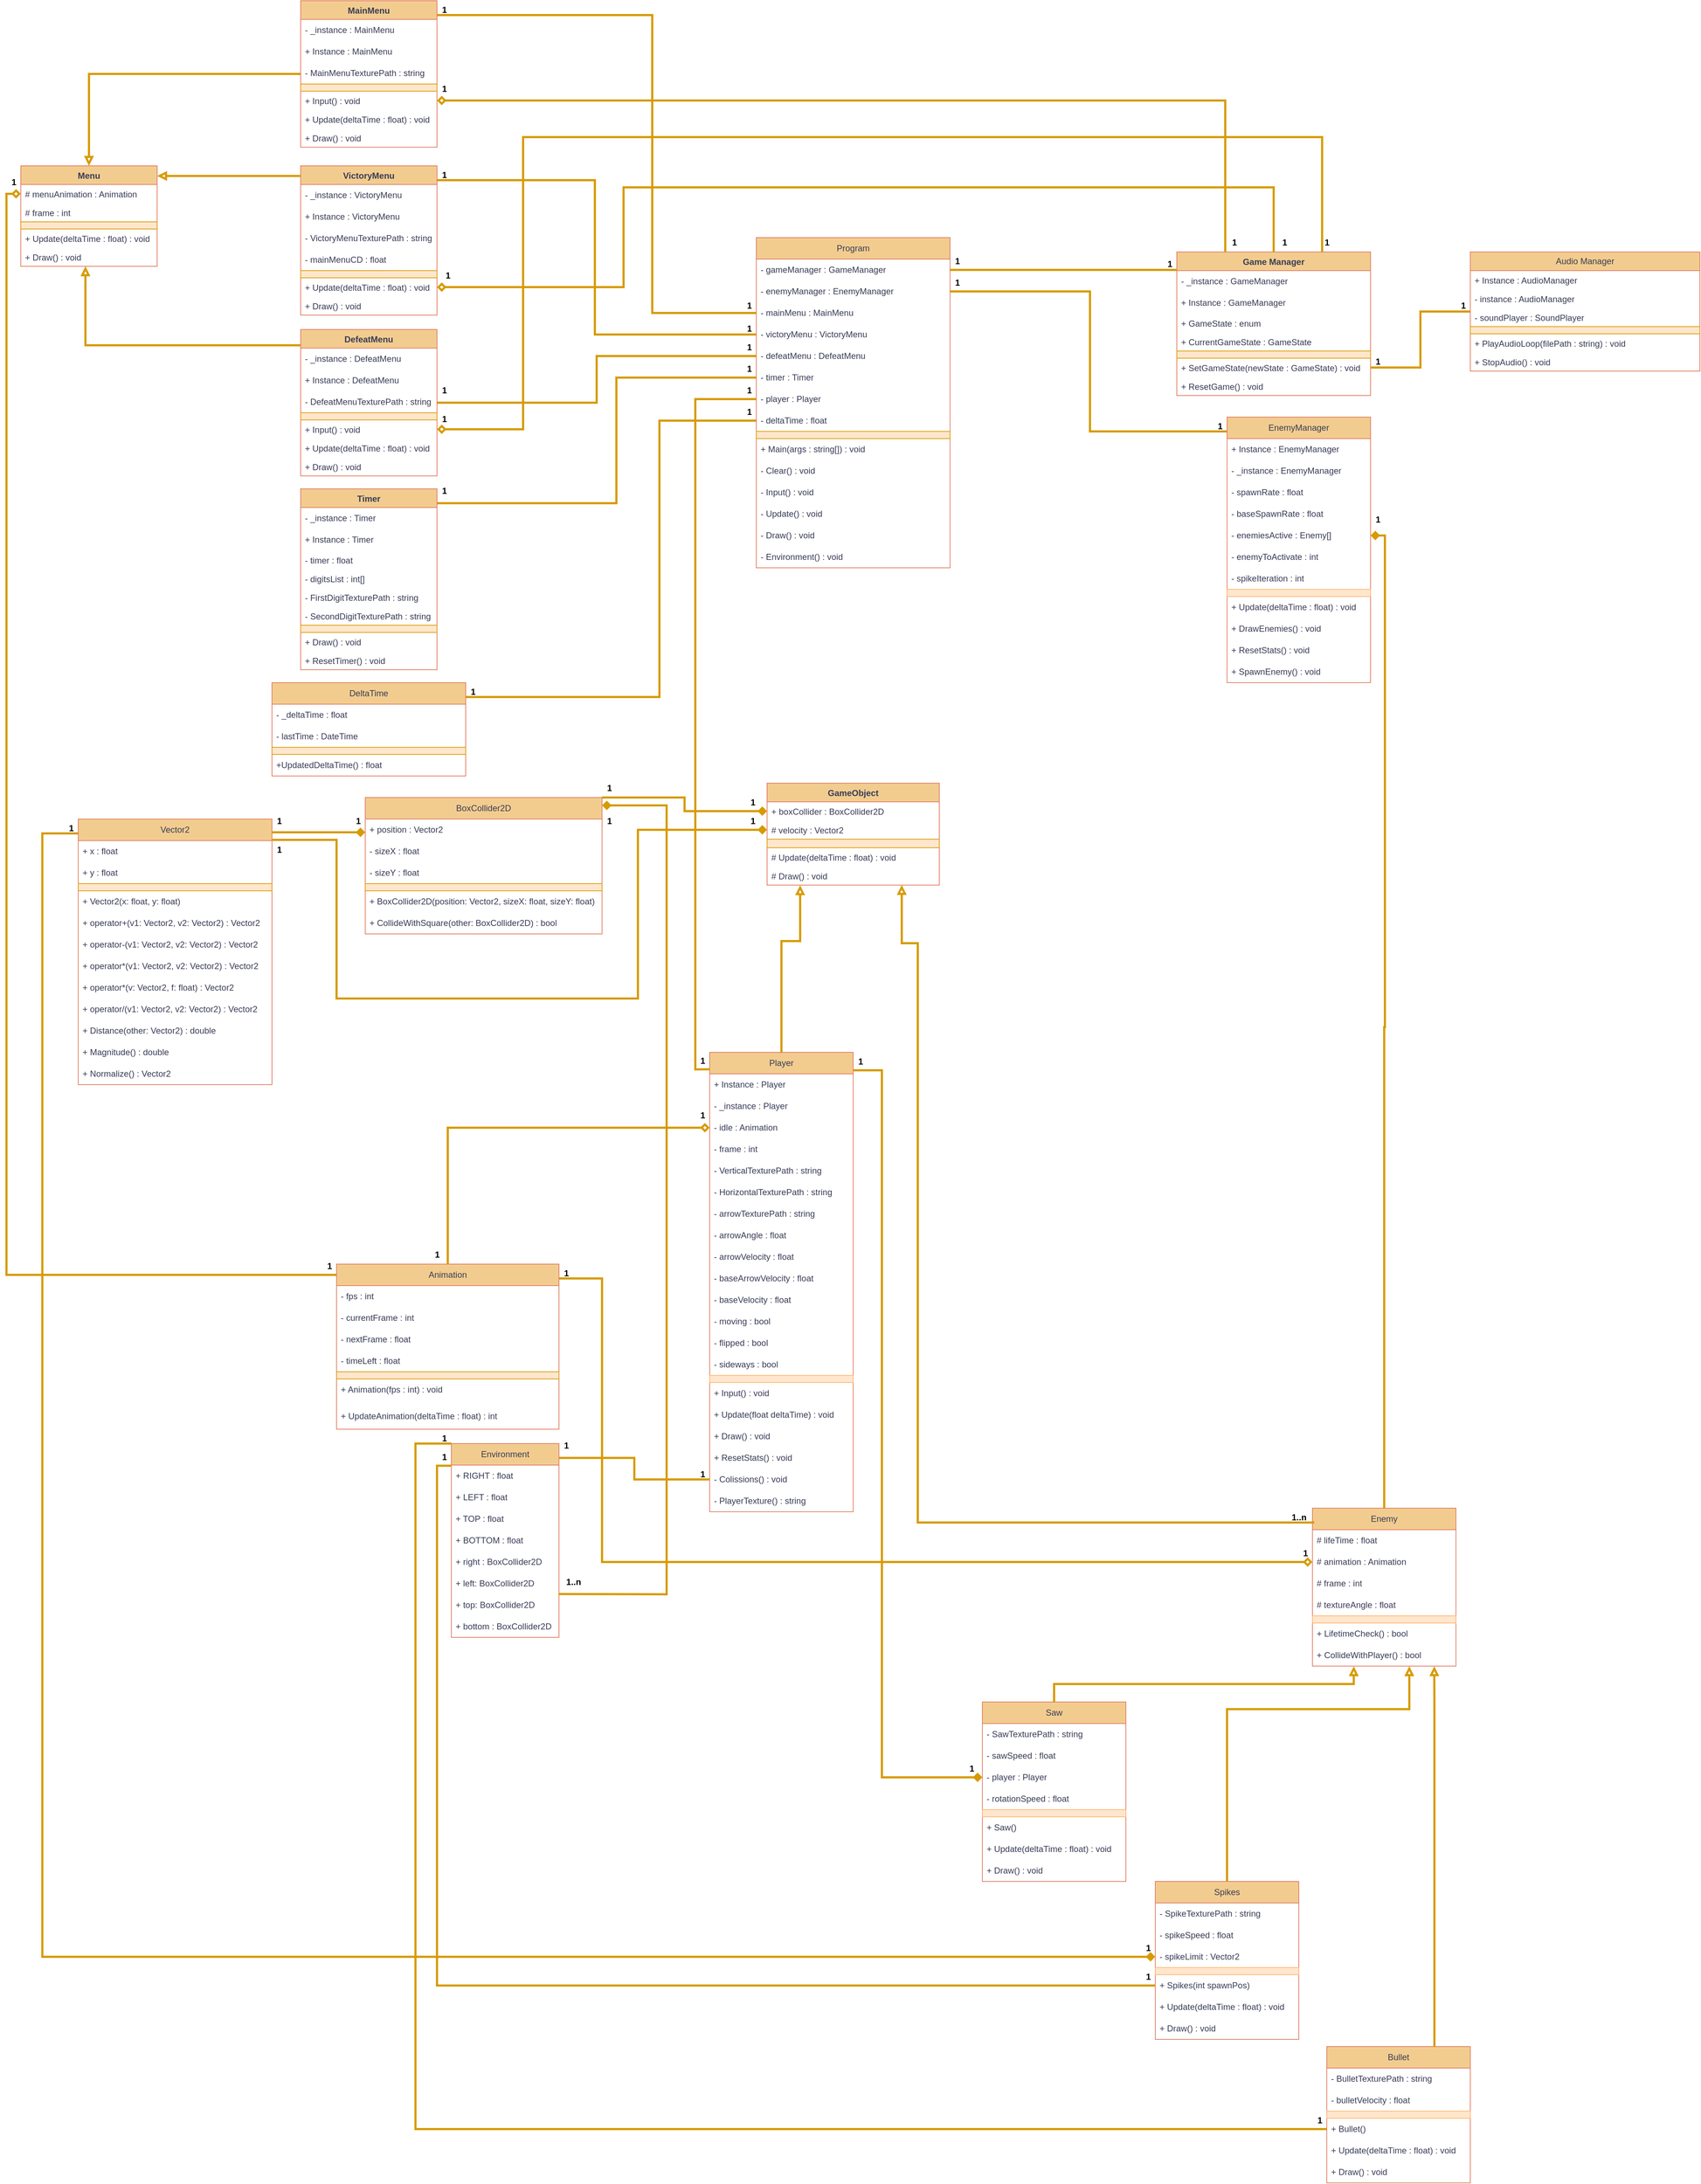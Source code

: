 <mxfile version="24.7.16">
  <diagram id="C5RBs43oDa-KdzZeNtuy" name="Page-1">
    <mxGraphModel grid="1" page="1" gridSize="10" guides="1" tooltips="1" connect="1" arrows="1" fold="1" pageScale="1" pageWidth="827" pageHeight="1169" background="none" math="0" shadow="0">
      <root>
        <mxCell id="WIyWlLk6GJQsqaUBKTNV-0" />
        <mxCell id="WIyWlLk6GJQsqaUBKTNV-1" parent="WIyWlLk6GJQsqaUBKTNV-0" />
        <mxCell id="fl6Fv2vDVfS6njQqJ7qm-31" style="edgeStyle=orthogonalEdgeStyle;rounded=0;orthogonalLoop=1;jettySize=auto;html=1;exitX=0.5;exitY=0;exitDx=0;exitDy=0;labelBackgroundColor=none;strokeColor=#d79b00;fontColor=default;entryX=0.192;entryY=1.011;entryDx=0;entryDy=0;entryPerimeter=0;strokeWidth=3;endArrow=block;endFill=0;" edge="1" parent="WIyWlLk6GJQsqaUBKTNV-1" source="jk_qZapL9_kCgXDvO6Fo-0" target="HTfVYZgSSP5US-j0loT6-4">
          <mxGeometry relative="1" as="geometry">
            <mxPoint x="647" y="-220" as="targetPoint" />
            <Array as="points">
              <mxPoint x="620" y="-180" />
              <mxPoint x="646" y="-180" />
            </Array>
          </mxGeometry>
        </mxCell>
        <mxCell id="uxUUBDtPVxAtOmCFpbB9-209" style="edgeStyle=orthogonalEdgeStyle;rounded=0;orthogonalLoop=1;jettySize=auto;html=1;entryX=0;entryY=0.5;entryDx=0;entryDy=0;strokeWidth=3;fillColor=#ffe6cc;strokeColor=#d79b00;endArrow=diamond;endFill=1;" edge="1" parent="WIyWlLk6GJQsqaUBKTNV-1" source="jk_qZapL9_kCgXDvO6Fo-0" target="uxUUBDtPVxAtOmCFpbB9-8">
          <mxGeometry relative="1" as="geometry">
            <Array as="points">
              <mxPoint x="760" />
              <mxPoint x="760" y="985" />
            </Array>
          </mxGeometry>
        </mxCell>
        <mxCell id="jk_qZapL9_kCgXDvO6Fo-0" value="Player" style="swimlane;fontStyle=0;childLayout=stackLayout;horizontal=1;startSize=30;horizontalStack=0;resizeParent=1;resizeParentMax=0;resizeLast=0;collapsible=1;marginBottom=0;whiteSpace=wrap;html=1;swimlaneFillColor=default;gradientDirection=north;shadow=0;glass=0;rounded=0;labelBackgroundColor=none;fillColor=#F2CC8F;strokeColor=#E07A5F;fontColor=#393C56;" vertex="1" parent="WIyWlLk6GJQsqaUBKTNV-1">
          <mxGeometry x="520" y="-25" width="200" height="640" as="geometry" />
        </mxCell>
        <mxCell id="jk_qZapL9_kCgXDvO6Fo-2" value="+ Instance :&amp;nbsp;&lt;span style=&quot;text-align: center;&quot;&gt;Player&lt;/span&gt;" style="text;align=left;verticalAlign=middle;spacingLeft=4;spacingRight=4;overflow=hidden;points=[[0,0.5],[1,0.5]];portConstraint=eastwest;rotatable=0;whiteSpace=wrap;html=1;shadow=0;glass=0;rounded=0;labelBackgroundColor=none;fontColor=#393C56;" vertex="1" parent="jk_qZapL9_kCgXDvO6Fo-0">
          <mxGeometry y="30" width="200" height="30" as="geometry" />
        </mxCell>
        <mxCell id="ge2jfb7QDJQyRdWGK89G-4" value="- _instance :&amp;nbsp;&lt;span style=&quot;text-align: center;&quot;&gt;Player&lt;/span&gt;" style="text;align=left;verticalAlign=middle;spacingLeft=4;spacingRight=4;overflow=hidden;points=[[0,0.5],[1,0.5]];portConstraint=eastwest;rotatable=0;whiteSpace=wrap;html=1;shadow=0;glass=0;rounded=0;labelBackgroundColor=none;fontColor=#393C56;" vertex="1" parent="jk_qZapL9_kCgXDvO6Fo-0">
          <mxGeometry y="60" width="200" height="30" as="geometry" />
        </mxCell>
        <mxCell id="ge2jfb7QDJQyRdWGK89G-3" value="&lt;span class=&quot;hljs-bullet&quot;&gt;-&lt;/span&gt; idle : Animation" style="text;align=left;verticalAlign=middle;spacingLeft=4;spacingRight=4;overflow=hidden;points=[[0,0.5],[1,0.5]];portConstraint=eastwest;rotatable=0;whiteSpace=wrap;html=1;shadow=0;glass=0;rounded=0;labelBackgroundColor=none;fontColor=#393C56;" vertex="1" parent="jk_qZapL9_kCgXDvO6Fo-0">
          <mxGeometry y="90" width="200" height="30" as="geometry" />
        </mxCell>
        <mxCell id="uxUUBDtPVxAtOmCFpbB9-1" value="- frame : int" style="text;align=left;verticalAlign=middle;spacingLeft=4;spacingRight=4;overflow=hidden;points=[[0,0.5],[1,0.5]];portConstraint=eastwest;rotatable=0;whiteSpace=wrap;html=1;shadow=0;glass=0;rounded=0;labelBackgroundColor=none;fontColor=#393C56;" vertex="1" parent="jk_qZapL9_kCgXDvO6Fo-0">
          <mxGeometry y="120" width="200" height="30" as="geometry" />
        </mxCell>
        <mxCell id="jk_qZapL9_kCgXDvO6Fo-3" value="&lt;span class=&quot;hljs-bullet&quot;&gt;-&lt;/span&gt; VerticalTexturePath : string" style="text;align=left;verticalAlign=middle;spacingLeft=4;spacingRight=4;overflow=hidden;points=[[0,0.5],[1,0.5]];portConstraint=eastwest;rotatable=0;whiteSpace=wrap;html=1;shadow=0;glass=0;rounded=0;perimeterSpacing=1;labelBackgroundColor=none;fontColor=#393C56;" vertex="1" parent="jk_qZapL9_kCgXDvO6Fo-0">
          <mxGeometry y="150" width="200" height="30" as="geometry" />
        </mxCell>
        <mxCell id="jk_qZapL9_kCgXDvO6Fo-4" value="&lt;span class=&quot;hljs-bullet&quot;&gt;-&lt;/span&gt;&amp;nbsp;HorizontalTexturePath : string" style="text;align=left;verticalAlign=middle;spacingLeft=4;spacingRight=4;overflow=hidden;points=[[0,0.5],[1,0.5]];portConstraint=eastwest;rotatable=0;whiteSpace=wrap;html=1;shadow=0;glass=0;rounded=0;labelBackgroundColor=none;fontColor=#393C56;" vertex="1" parent="jk_qZapL9_kCgXDvO6Fo-0">
          <mxGeometry y="180" width="200" height="30" as="geometry" />
        </mxCell>
        <mxCell id="jk_qZapL9_kCgXDvO6Fo-5" value="&lt;span class=&quot;hljs-bullet&quot;&gt;-&lt;/span&gt; arrowTexturePath : string" style="text;align=left;verticalAlign=middle;spacingLeft=4;spacingRight=4;overflow=hidden;points=[[0,0.5],[1,0.5]];portConstraint=eastwest;rotatable=0;whiteSpace=wrap;html=1;shadow=0;glass=0;rounded=0;labelBackgroundColor=none;fontColor=#393C56;" vertex="1" parent="jk_qZapL9_kCgXDvO6Fo-0">
          <mxGeometry y="210" width="200" height="30" as="geometry" />
        </mxCell>
        <mxCell id="jk_qZapL9_kCgXDvO6Fo-6" value="&lt;span class=&quot;hljs-bullet&quot;&gt;-&lt;/span&gt; arrowAngle : float" style="text;align=left;verticalAlign=middle;spacingLeft=4;spacingRight=4;overflow=hidden;points=[[0,0.5],[1,0.5]];portConstraint=eastwest;rotatable=0;whiteSpace=wrap;html=1;shadow=0;glass=0;rounded=0;labelBackgroundColor=none;fontColor=#393C56;" vertex="1" parent="jk_qZapL9_kCgXDvO6Fo-0">
          <mxGeometry y="240" width="200" height="30" as="geometry" />
        </mxCell>
        <mxCell id="jk_qZapL9_kCgXDvO6Fo-7" value="&lt;span class=&quot;hljs-bullet&quot;&gt;-&lt;/span&gt; arrowVelocity : float" style="text;align=left;verticalAlign=middle;spacingLeft=4;spacingRight=4;overflow=hidden;points=[[0,0.5],[1,0.5]];portConstraint=eastwest;rotatable=0;whiteSpace=wrap;html=1;shadow=0;glass=0;rounded=0;labelBackgroundColor=none;fontColor=#393C56;" vertex="1" parent="jk_qZapL9_kCgXDvO6Fo-0">
          <mxGeometry y="270" width="200" height="30" as="geometry" />
        </mxCell>
        <mxCell id="jk_qZapL9_kCgXDvO6Fo-8" value="&lt;span class=&quot;hljs-bullet&quot;&gt;-&lt;/span&gt; baseArrowVelocity : float" style="text;align=left;verticalAlign=middle;spacingLeft=4;spacingRight=4;overflow=hidden;points=[[0,0.5],[1,0.5]];portConstraint=eastwest;rotatable=0;whiteSpace=wrap;html=1;shadow=0;glass=0;rounded=0;labelBackgroundColor=none;fontColor=#393C56;" vertex="1" parent="jk_qZapL9_kCgXDvO6Fo-0">
          <mxGeometry y="300" width="200" height="30" as="geometry" />
        </mxCell>
        <mxCell id="jk_qZapL9_kCgXDvO6Fo-11" value="&lt;span class=&quot;hljs-bullet&quot;&gt;-&lt;/span&gt; baseVelocity : float&amp;nbsp;" style="text;align=left;verticalAlign=middle;spacingLeft=4;spacingRight=4;overflow=hidden;points=[[0,0.5],[1,0.5]];portConstraint=eastwest;rotatable=0;whiteSpace=wrap;html=1;shadow=0;glass=0;rounded=0;labelBackgroundColor=none;fontColor=#393C56;" vertex="1" parent="jk_qZapL9_kCgXDvO6Fo-0">
          <mxGeometry y="330" width="200" height="30" as="geometry" />
        </mxCell>
        <mxCell id="jk_qZapL9_kCgXDvO6Fo-13" value="&lt;span class=&quot;hljs-bullet&quot;&gt;-&lt;/span&gt; moving : bool" style="text;align=left;verticalAlign=middle;spacingLeft=4;spacingRight=4;overflow=hidden;points=[[0,0.5],[1,0.5]];portConstraint=eastwest;rotatable=0;whiteSpace=wrap;html=1;shadow=0;glass=0;rounded=0;labelBackgroundColor=none;fontColor=#393C56;" vertex="1" parent="jk_qZapL9_kCgXDvO6Fo-0">
          <mxGeometry y="360" width="200" height="30" as="geometry" />
        </mxCell>
        <mxCell id="jk_qZapL9_kCgXDvO6Fo-14" value="&lt;span class=&quot;hljs-bullet&quot;&gt;-&lt;/span&gt; flipped : bool" style="text;align=left;verticalAlign=middle;spacingLeft=4;spacingRight=4;overflow=hidden;points=[[0,0.5],[1,0.5]];portConstraint=eastwest;rotatable=0;whiteSpace=wrap;html=1;shadow=0;glass=0;rounded=0;labelBackgroundColor=none;fontColor=#393C56;" vertex="1" parent="jk_qZapL9_kCgXDvO6Fo-0">
          <mxGeometry y="390" width="200" height="30" as="geometry" />
        </mxCell>
        <mxCell id="jk_qZapL9_kCgXDvO6Fo-15" value="&lt;span class=&quot;hljs-bullet&quot;&gt;-&lt;/span&gt; sideways : bool" style="text;align=left;verticalAlign=middle;spacingLeft=4;spacingRight=4;overflow=hidden;points=[[0,0.5],[1,0.5]];portConstraint=eastwest;rotatable=0;whiteSpace=wrap;html=1;shadow=0;glass=0;rounded=0;labelBackgroundColor=none;fontColor=#393C56;" vertex="1" parent="jk_qZapL9_kCgXDvO6Fo-0">
          <mxGeometry y="420" width="200" height="30" as="geometry" />
        </mxCell>
        <mxCell id="fEk0iojJ8SfyXAqyyFPa-43" value="&lt;div&gt;&lt;br&gt;&lt;/div&gt;&lt;div&gt;&lt;br&gt;&lt;/div&gt;" style="text;align=left;verticalAlign=middle;spacingLeft=4;spacingRight=4;overflow=hidden;points=[[0,0.5],[1,0.5]];portConstraint=eastwest;rotatable=0;whiteSpace=wrap;html=1;shadow=0;glass=0;rounded=0;labelBackgroundColor=none;fillColor=#ffe6cc;strokeColor=#FFB570;" vertex="1" parent="jk_qZapL9_kCgXDvO6Fo-0">
          <mxGeometry y="450" width="200" height="10" as="geometry" />
        </mxCell>
        <mxCell id="jk_qZapL9_kCgXDvO6Fo-17" value="&lt;span class=&quot;hljs-bullet&quot;&gt;+&lt;/span&gt; Input() : void" style="text;align=left;verticalAlign=middle;spacingLeft=4;spacingRight=4;overflow=hidden;points=[[0,0.5],[1,0.5]];portConstraint=eastwest;rotatable=0;whiteSpace=wrap;html=1;shadow=0;glass=0;rounded=0;labelBackgroundColor=none;fontColor=#393C56;" vertex="1" parent="jk_qZapL9_kCgXDvO6Fo-0">
          <mxGeometry y="460" width="200" height="30" as="geometry" />
        </mxCell>
        <mxCell id="vqqC-3udmHx_YVikaxWj-1" value="+ Update(float deltaTime) : void" style="text;align=left;verticalAlign=middle;spacingLeft=4;spacingRight=4;overflow=hidden;points=[[0,0.5],[1,0.5]];portConstraint=eastwest;rotatable=0;whiteSpace=wrap;html=1;shadow=0;glass=0;rounded=0;labelBackgroundColor=none;fontColor=#393C56;" vertex="1" parent="jk_qZapL9_kCgXDvO6Fo-0">
          <mxGeometry y="490" width="200" height="30" as="geometry" />
        </mxCell>
        <mxCell id="vqqC-3udmHx_YVikaxWj-2" value="+ Draw() : void" style="text;align=left;verticalAlign=middle;spacingLeft=4;spacingRight=4;overflow=hidden;points=[[0,0.5],[1,0.5]];portConstraint=eastwest;rotatable=0;whiteSpace=wrap;html=1;shadow=0;glass=0;rounded=0;labelBackgroundColor=none;fontColor=#393C56;" vertex="1" parent="jk_qZapL9_kCgXDvO6Fo-0">
          <mxGeometry y="520" width="200" height="30" as="geometry" />
        </mxCell>
        <mxCell id="uxUUBDtPVxAtOmCFpbB9-2" value="+ ResetStats() : void" style="text;align=left;verticalAlign=middle;spacingLeft=4;spacingRight=4;overflow=hidden;points=[[0,0.5],[1,0.5]];portConstraint=eastwest;rotatable=0;whiteSpace=wrap;html=1;shadow=0;glass=0;rounded=0;labelBackgroundColor=none;fontColor=#393C56;" vertex="1" parent="jk_qZapL9_kCgXDvO6Fo-0">
          <mxGeometry y="550" width="200" height="30" as="geometry" />
        </mxCell>
        <mxCell id="jk_qZapL9_kCgXDvO6Fo-20" value="&lt;span class=&quot;hljs-bullet&quot;&gt;-&lt;/span&gt; Colissions() : void" style="text;align=left;verticalAlign=middle;spacingLeft=4;spacingRight=4;overflow=hidden;points=[[0,0.5],[1,0.5]];portConstraint=eastwest;rotatable=0;whiteSpace=wrap;html=1;shadow=0;glass=0;rounded=0;labelBackgroundColor=none;fontColor=#393C56;" vertex="1" parent="jk_qZapL9_kCgXDvO6Fo-0">
          <mxGeometry y="580" width="200" height="30" as="geometry" />
        </mxCell>
        <mxCell id="vqqC-3udmHx_YVikaxWj-0" value="- PlayerTexture() : string" style="text;align=left;verticalAlign=middle;spacingLeft=4;spacingRight=4;overflow=hidden;points=[[0,0.5],[1,0.5]];portConstraint=eastwest;rotatable=0;whiteSpace=wrap;html=1;shadow=0;glass=0;rounded=0;labelBackgroundColor=none;fontColor=#393C56;" vertex="1" parent="jk_qZapL9_kCgXDvO6Fo-0">
          <mxGeometry y="610" width="200" height="30" as="geometry" />
        </mxCell>
        <mxCell id="fl6Fv2vDVfS6njQqJ7qm-8" value="Game Manager" style="swimlane;fontStyle=1;align=center;verticalAlign=top;childLayout=stackLayout;horizontal=1;startSize=26;horizontalStack=0;resizeParent=1;resizeParentMax=0;resizeLast=0;collapsible=1;marginBottom=0;whiteSpace=wrap;html=1;labelBackgroundColor=none;fillColor=#F2CC8F;strokeColor=#E07A5F;fontColor=#393C56;" vertex="1" parent="WIyWlLk6GJQsqaUBKTNV-1">
          <mxGeometry x="1171" y="-1140" width="270" height="200" as="geometry" />
        </mxCell>
        <mxCell id="uxUUBDtPVxAtOmCFpbB9-56" value="- _instance : GameManager" style="text;align=left;verticalAlign=middle;spacingLeft=4;spacingRight=4;overflow=hidden;points=[[0,0.5],[1,0.5]];portConstraint=eastwest;rotatable=0;whiteSpace=wrap;html=1;shadow=0;glass=0;rounded=0;labelBackgroundColor=none;fontColor=#393C56;" vertex="1" parent="fl6Fv2vDVfS6njQqJ7qm-8">
          <mxGeometry y="26" width="270" height="30" as="geometry" />
        </mxCell>
        <mxCell id="uxUUBDtPVxAtOmCFpbB9-55" value="+ Instance : GameManager" style="text;align=left;verticalAlign=middle;spacingLeft=4;spacingRight=4;overflow=hidden;points=[[0,0.5],[1,0.5]];portConstraint=eastwest;rotatable=0;whiteSpace=wrap;html=1;shadow=0;glass=0;rounded=0;labelBackgroundColor=none;fontColor=#393C56;" vertex="1" parent="fl6Fv2vDVfS6njQqJ7qm-8">
          <mxGeometry y="56" width="270" height="30" as="geometry" />
        </mxCell>
        <mxCell id="fl6Fv2vDVfS6njQqJ7qm-9" value="+ GameState : enum" style="text;align=left;verticalAlign=top;spacingLeft=4;spacingRight=4;overflow=hidden;rotatable=0;points=[[0,0.5],[1,0.5]];portConstraint=eastwest;whiteSpace=wrap;html=1;labelBackgroundColor=none;fontColor=#393C56;" vertex="1" parent="fl6Fv2vDVfS6njQqJ7qm-8">
          <mxGeometry y="86" width="270" height="26" as="geometry" />
        </mxCell>
        <mxCell id="uxUUBDtPVxAtOmCFpbB9-57" value="+ CurrentGameState : GameState" style="text;align=left;verticalAlign=top;spacingLeft=4;spacingRight=4;overflow=hidden;rotatable=0;points=[[0,0.5],[1,0.5]];portConstraint=eastwest;whiteSpace=wrap;html=1;labelBackgroundColor=none;fontColor=#393C56;" vertex="1" parent="fl6Fv2vDVfS6njQqJ7qm-8">
          <mxGeometry y="112" width="270" height="26" as="geometry" />
        </mxCell>
        <mxCell id="uxUUBDtPVxAtOmCFpbB9-59" value="&lt;div&gt;&lt;br&gt;&lt;/div&gt;&lt;div&gt;&lt;br&gt;&lt;/div&gt;" style="text;align=left;verticalAlign=middle;spacingLeft=4;spacingRight=4;overflow=hidden;points=[[0,0.5],[1,0.5]];portConstraint=eastwest;rotatable=0;whiteSpace=wrap;html=1;shadow=0;glass=0;rounded=0;perimeterSpacing=10;gradientDirection=north;fillStyle=auto;labelBackgroundColor=none;fillColor=#ffe6cc;strokeColor=#d79b00;" vertex="1" parent="fl6Fv2vDVfS6njQqJ7qm-8">
          <mxGeometry y="138" width="270" height="10" as="geometry" />
        </mxCell>
        <mxCell id="fl6Fv2vDVfS6njQqJ7qm-11" value="+ SetGameState(newState : GameState) : void" style="text;align=left;verticalAlign=top;spacingLeft=4;spacingRight=4;overflow=hidden;rotatable=0;points=[[0,0.5],[1,0.5]];portConstraint=eastwest;whiteSpace=wrap;html=1;labelBackgroundColor=none;fontColor=#393C56;" vertex="1" parent="fl6Fv2vDVfS6njQqJ7qm-8">
          <mxGeometry y="148" width="270" height="26" as="geometry" />
        </mxCell>
        <mxCell id="uxUUBDtPVxAtOmCFpbB9-60" value="+ ResetGame() : void" style="text;align=left;verticalAlign=top;spacingLeft=4;spacingRight=4;overflow=hidden;rotatable=0;points=[[0,0.5],[1,0.5]];portConstraint=eastwest;whiteSpace=wrap;html=1;labelBackgroundColor=none;fontColor=#393C56;" vertex="1" parent="fl6Fv2vDVfS6njQqJ7qm-8">
          <mxGeometry y="174" width="270" height="26" as="geometry" />
        </mxCell>
        <mxCell id="fl6Fv2vDVfS6njQqJ7qm-12" value="&lt;div&gt;GameObject&lt;/div&gt;" style="swimlane;fontStyle=1;align=center;verticalAlign=top;childLayout=stackLayout;horizontal=1;startSize=26;horizontalStack=0;resizeParent=1;resizeParentMax=0;resizeLast=0;collapsible=1;marginBottom=0;whiteSpace=wrap;html=1;labelBackgroundColor=none;fillColor=#F2CC8F;strokeColor=#E07A5F;fontColor=#393C56;" vertex="1" parent="WIyWlLk6GJQsqaUBKTNV-1">
          <mxGeometry x="600" y="-400" width="240" height="142" as="geometry" />
        </mxCell>
        <mxCell id="fl6Fv2vDVfS6njQqJ7qm-13" value="+ boxCollider : BoxCollider2D" style="text;align=left;verticalAlign=top;spacingLeft=4;spacingRight=4;overflow=hidden;rotatable=0;points=[[0,0.5],[1,0.5]];portConstraint=eastwest;whiteSpace=wrap;html=1;labelBackgroundColor=none;fontColor=#393C56;" vertex="1" parent="fl6Fv2vDVfS6njQqJ7qm-12">
          <mxGeometry y="26" width="240" height="26" as="geometry" />
        </mxCell>
        <mxCell id="fl6Fv2vDVfS6njQqJ7qm-15" value="# velocity : Vector2" style="text;align=left;verticalAlign=top;spacingLeft=4;spacingRight=4;overflow=hidden;rotatable=0;points=[[0,0.5],[1,0.5]];portConstraint=eastwest;whiteSpace=wrap;html=1;labelBackgroundColor=none;fontColor=#393C56;" vertex="1" parent="fl6Fv2vDVfS6njQqJ7qm-12">
          <mxGeometry y="52" width="240" height="26" as="geometry" />
        </mxCell>
        <mxCell id="HTfVYZgSSP5US-j0loT6-2" value="" style="text;align=left;verticalAlign=top;spacingLeft=4;spacingRight=4;overflow=hidden;rotatable=0;points=[[0,0.5],[1,0.5]];portConstraint=eastwest;whiteSpace=wrap;html=1;labelBackgroundColor=none;fillColor=#ffe6cc;strokeColor=#d79b00;" vertex="1" parent="fl6Fv2vDVfS6njQqJ7qm-12">
          <mxGeometry y="78" width="240" height="12" as="geometry" />
        </mxCell>
        <mxCell id="HTfVYZgSSP5US-j0loT6-3" value="# Update(deltaTime : float) : void" style="text;align=left;verticalAlign=top;spacingLeft=4;spacingRight=4;overflow=hidden;rotatable=0;points=[[0,0.5],[1,0.5]];portConstraint=eastwest;whiteSpace=wrap;html=1;labelBackgroundColor=none;fontColor=#393C56;" vertex="1" parent="fl6Fv2vDVfS6njQqJ7qm-12">
          <mxGeometry y="90" width="240" height="26" as="geometry" />
        </mxCell>
        <mxCell id="HTfVYZgSSP5US-j0loT6-4" value="# Draw() : void" style="text;align=left;verticalAlign=top;spacingLeft=4;spacingRight=4;overflow=hidden;rotatable=0;points=[[0,0.5],[1,0.5]];portConstraint=eastwest;whiteSpace=wrap;html=1;labelBackgroundColor=none;fontColor=#393C56;" vertex="1" parent="fl6Fv2vDVfS6njQqJ7qm-12">
          <mxGeometry y="116" width="240" height="26" as="geometry" />
        </mxCell>
        <mxCell id="fl6Fv2vDVfS6njQqJ7qm-16" value="Menu" style="swimlane;fontStyle=1;align=center;verticalAlign=top;childLayout=stackLayout;horizontal=1;startSize=26;horizontalStack=0;resizeParent=1;resizeParentMax=0;resizeLast=0;collapsible=1;marginBottom=0;whiteSpace=wrap;html=1;labelBackgroundColor=none;fillColor=#F2CC8F;strokeColor=#E07A5F;fontColor=#393C56;" vertex="1" parent="WIyWlLk6GJQsqaUBKTNV-1">
          <mxGeometry x="-440" y="-1260" width="190" height="140" as="geometry" />
        </mxCell>
        <mxCell id="fl6Fv2vDVfS6njQqJ7qm-17" value="# menuAnimation : Animation" style="text;align=left;verticalAlign=top;spacingLeft=4;spacingRight=4;overflow=hidden;rotatable=0;points=[[0,0.5],[1,0.5]];portConstraint=eastwest;whiteSpace=wrap;html=1;labelBackgroundColor=none;fontColor=#393C56;" vertex="1" parent="fl6Fv2vDVfS6njQqJ7qm-16">
          <mxGeometry y="26" width="190" height="26" as="geometry" />
        </mxCell>
        <mxCell id="uxUUBDtPVxAtOmCFpbB9-61" value="# frame : int" style="text;align=left;verticalAlign=top;spacingLeft=4;spacingRight=4;overflow=hidden;rotatable=0;points=[[0,0.5],[1,0.5]];portConstraint=eastwest;whiteSpace=wrap;html=1;labelBackgroundColor=none;fontColor=#393C56;" vertex="1" parent="fl6Fv2vDVfS6njQqJ7qm-16">
          <mxGeometry y="52" width="190" height="26" as="geometry" />
        </mxCell>
        <mxCell id="uxUUBDtPVxAtOmCFpbB9-103" value="&lt;div&gt;&lt;br&gt;&lt;/div&gt;&lt;div&gt;&lt;br&gt;&lt;/div&gt;" style="text;align=left;verticalAlign=middle;spacingLeft=4;spacingRight=4;overflow=hidden;points=[[0,0.5],[1,0.5]];portConstraint=eastwest;rotatable=0;whiteSpace=wrap;html=1;shadow=0;glass=0;rounded=0;perimeterSpacing=10;gradientDirection=north;fillStyle=auto;labelBackgroundColor=none;fillColor=#ffe6cc;strokeColor=#d79b00;" vertex="1" parent="fl6Fv2vDVfS6njQqJ7qm-16">
          <mxGeometry y="78" width="190" height="10" as="geometry" />
        </mxCell>
        <mxCell id="uxUUBDtPVxAtOmCFpbB9-104" value="+ Update(deltaTime : float) : void" style="text;align=left;verticalAlign=top;spacingLeft=4;spacingRight=4;overflow=hidden;rotatable=0;points=[[0,0.5],[1,0.5]];portConstraint=eastwest;whiteSpace=wrap;html=1;labelBackgroundColor=none;fontColor=#393C56;" vertex="1" parent="fl6Fv2vDVfS6njQqJ7qm-16">
          <mxGeometry y="88" width="190" height="26" as="geometry" />
        </mxCell>
        <mxCell id="uxUUBDtPVxAtOmCFpbB9-105" value="+ Draw() : void" style="text;align=left;verticalAlign=top;spacingLeft=4;spacingRight=4;overflow=hidden;rotatable=0;points=[[0,0.5],[1,0.5]];portConstraint=eastwest;whiteSpace=wrap;html=1;labelBackgroundColor=none;fontColor=#393C56;" vertex="1" parent="fl6Fv2vDVfS6njQqJ7qm-16">
          <mxGeometry y="114" width="190" height="26" as="geometry" />
        </mxCell>
        <mxCell id="uxUUBDtPVxAtOmCFpbB9-153" style="edgeStyle=orthogonalEdgeStyle;rounded=0;orthogonalLoop=1;jettySize=auto;html=1;entryX=0;entryY=0.5;entryDx=0;entryDy=0;strokeWidth=3;fillColor=#ffe6cc;strokeColor=#d79b00;endArrow=none;endFill=0;" edge="1" parent="WIyWlLk6GJQsqaUBKTNV-1" source="fEk0iojJ8SfyXAqyyFPa-25" target="jk_qZapL9_kCgXDvO6Fo-33">
          <mxGeometry relative="1" as="geometry">
            <Array as="points">
              <mxPoint x="450" y="-520" />
              <mxPoint x="450" y="-905" />
            </Array>
          </mxGeometry>
        </mxCell>
        <mxCell id="fEk0iojJ8SfyXAqyyFPa-25" value="DeltaTime" style="swimlane;fontStyle=0;childLayout=stackLayout;horizontal=1;startSize=30;horizontalStack=0;resizeParent=1;resizeParentMax=0;resizeLast=0;collapsible=1;marginBottom=0;whiteSpace=wrap;html=1;swimlaneFillColor=default;gradientDirection=north;shadow=0;glass=0;rounded=0;labelBackgroundColor=none;fillColor=#F2CC8F;strokeColor=#E07A5F;fontColor=#393C56;" vertex="1" parent="WIyWlLk6GJQsqaUBKTNV-1">
          <mxGeometry x="-90" y="-540" width="270" height="130" as="geometry" />
        </mxCell>
        <mxCell id="fEk0iojJ8SfyXAqyyFPa-26" value="- _deltaTime : float" style="text;align=left;verticalAlign=middle;spacingLeft=4;spacingRight=4;overflow=hidden;points=[[0,0.5],[1,0.5]];portConstraint=eastwest;rotatable=0;whiteSpace=wrap;html=1;shadow=0;glass=0;rounded=0;labelBackgroundColor=none;fontColor=#393C56;" vertex="1" parent="fEk0iojJ8SfyXAqyyFPa-25">
          <mxGeometry y="30" width="270" height="30" as="geometry" />
        </mxCell>
        <mxCell id="fEk0iojJ8SfyXAqyyFPa-27" value="- lastTime : DateTime" style="text;align=left;verticalAlign=middle;spacingLeft=4;spacingRight=4;overflow=hidden;points=[[0,0.5],[1,0.5]];portConstraint=eastwest;rotatable=0;whiteSpace=wrap;html=1;shadow=0;glass=0;rounded=0;labelBackgroundColor=none;fontColor=#393C56;" vertex="1" parent="fEk0iojJ8SfyXAqyyFPa-25">
          <mxGeometry y="60" width="270" height="30" as="geometry" />
        </mxCell>
        <mxCell id="fEk0iojJ8SfyXAqyyFPa-28" value="&lt;div&gt;&lt;br&gt;&lt;/div&gt;&lt;div&gt;&lt;br&gt;&lt;/div&gt;" style="text;align=left;verticalAlign=middle;spacingLeft=4;spacingRight=4;overflow=hidden;points=[[0,0.5],[1,0.5]];portConstraint=eastwest;rotatable=0;whiteSpace=wrap;html=1;shadow=0;glass=0;rounded=0;perimeterSpacing=10;gradientDirection=north;fillStyle=auto;labelBackgroundColor=none;fillColor=#ffe6cc;strokeColor=#d79b00;" vertex="1" parent="fEk0iojJ8SfyXAqyyFPa-25">
          <mxGeometry y="90" width="270" height="10" as="geometry" />
        </mxCell>
        <mxCell id="fEk0iojJ8SfyXAqyyFPa-35" value="+UpdatedDeltaTime() : float" style="text;align=left;verticalAlign=middle;spacingLeft=4;spacingRight=4;overflow=hidden;points=[[0,0.5],[1,0.5]];portConstraint=eastwest;rotatable=0;whiteSpace=wrap;html=1;shadow=0;glass=0;rounded=0;labelBackgroundColor=none;fontColor=#393C56;" vertex="1" parent="fEk0iojJ8SfyXAqyyFPa-25">
          <mxGeometry y="100" width="270" height="30" as="geometry" />
        </mxCell>
        <mxCell id="fEk0iojJ8SfyXAqyyFPa-36" value="BoxCollider2D" style="swimlane;fontStyle=0;childLayout=stackLayout;horizontal=1;startSize=30;horizontalStack=0;resizeParent=1;resizeParentMax=0;resizeLast=0;collapsible=1;marginBottom=0;whiteSpace=wrap;html=1;swimlaneFillColor=default;gradientDirection=north;shadow=0;glass=0;rounded=0;labelBackgroundColor=none;fillColor=#F2CC8F;strokeColor=#E07A5F;fontColor=#393C56;" vertex="1" parent="WIyWlLk6GJQsqaUBKTNV-1">
          <mxGeometry x="40" y="-380" width="330" height="190" as="geometry" />
        </mxCell>
        <mxCell id="fEk0iojJ8SfyXAqyyFPa-37" value="+ position : Vector2" style="text;align=left;verticalAlign=middle;spacingLeft=4;spacingRight=4;overflow=hidden;points=[[0,0.5],[1,0.5]];portConstraint=eastwest;rotatable=0;whiteSpace=wrap;html=1;shadow=0;glass=0;rounded=0;labelBackgroundColor=none;fontColor=#393C56;" vertex="1" parent="fEk0iojJ8SfyXAqyyFPa-36">
          <mxGeometry y="30" width="330" height="30" as="geometry" />
        </mxCell>
        <mxCell id="fEk0iojJ8SfyXAqyyFPa-38" value="- sizeX : float" style="text;align=left;verticalAlign=middle;spacingLeft=4;spacingRight=4;overflow=hidden;points=[[0,0.5],[1,0.5]];portConstraint=eastwest;rotatable=0;whiteSpace=wrap;html=1;shadow=0;glass=0;rounded=0;labelBackgroundColor=none;fontColor=#393C56;" vertex="1" parent="fEk0iojJ8SfyXAqyyFPa-36">
          <mxGeometry y="60" width="330" height="30" as="geometry" />
        </mxCell>
        <mxCell id="fEk0iojJ8SfyXAqyyFPa-41" value="- sizeY : float" style="text;align=left;verticalAlign=middle;spacingLeft=4;spacingRight=4;overflow=hidden;points=[[0,0.5],[1,0.5]];portConstraint=eastwest;rotatable=0;whiteSpace=wrap;html=1;shadow=0;glass=0;rounded=0;labelBackgroundColor=none;fontColor=#393C56;" vertex="1" parent="fEk0iojJ8SfyXAqyyFPa-36">
          <mxGeometry y="90" width="330" height="30" as="geometry" />
        </mxCell>
        <mxCell id="fEk0iojJ8SfyXAqyyFPa-39" value="&lt;div&gt;&lt;br&gt;&lt;/div&gt;&lt;div&gt;&lt;br&gt;&lt;/div&gt;" style="text;align=left;verticalAlign=middle;spacingLeft=4;spacingRight=4;overflow=hidden;points=[[0,0.5],[1,0.5]];portConstraint=eastwest;rotatable=0;whiteSpace=wrap;html=1;shadow=0;glass=0;rounded=0;perimeterSpacing=10;gradientDirection=north;fillStyle=auto;labelBackgroundColor=none;fillColor=#ffe6cc;strokeColor=#d79b00;" vertex="1" parent="fEk0iojJ8SfyXAqyyFPa-36">
          <mxGeometry y="120" width="330" height="10" as="geometry" />
        </mxCell>
        <mxCell id="fEk0iojJ8SfyXAqyyFPa-40" value="+ BoxCollider2D(position: Vector2, sizeX: float, sizeY: float)&amp;nbsp;" style="text;align=left;verticalAlign=middle;spacingLeft=4;spacingRight=4;overflow=hidden;points=[[0,0.5],[1,0.5]];portConstraint=eastwest;rotatable=0;whiteSpace=wrap;html=1;shadow=0;glass=0;rounded=0;labelBackgroundColor=none;fontColor=#393C56;" vertex="1" parent="fEk0iojJ8SfyXAqyyFPa-36">
          <mxGeometry y="130" width="330" height="30" as="geometry" />
        </mxCell>
        <mxCell id="fEk0iojJ8SfyXAqyyFPa-42" value="+ CollideWithSquare(other: BoxCollider2D) : bool" style="text;align=left;verticalAlign=middle;spacingLeft=4;spacingRight=4;overflow=hidden;points=[[0,0.5],[1,0.5]];portConstraint=eastwest;rotatable=0;whiteSpace=wrap;html=1;shadow=0;glass=0;rounded=0;labelBackgroundColor=none;fontColor=#393C56;" vertex="1" parent="fEk0iojJ8SfyXAqyyFPa-36">
          <mxGeometry y="160" width="330" height="30" as="geometry" />
        </mxCell>
        <mxCell id="uxUUBDtPVxAtOmCFpbB9-191" style="edgeStyle=orthogonalEdgeStyle;rounded=0;orthogonalLoop=1;jettySize=auto;html=1;entryX=0;entryY=0.5;entryDx=0;entryDy=0;strokeWidth=3;fillColor=#ffe6cc;strokeColor=#d79b00;endArrow=diamond;endFill=0;" edge="1" parent="WIyWlLk6GJQsqaUBKTNV-1" source="jk_qZapL9_kCgXDvO6Fo-22" target="ge2jfb7QDJQyRdWGK89G-3">
          <mxGeometry relative="1" as="geometry" />
        </mxCell>
        <mxCell id="uxUUBDtPVxAtOmCFpbB9-206" style="edgeStyle=orthogonalEdgeStyle;rounded=0;orthogonalLoop=1;jettySize=auto;html=1;entryX=0;entryY=0.5;entryDx=0;entryDy=0;fillColor=#ffe6cc;strokeColor=#d79b00;strokeWidth=3;endArrow=diamond;endFill=0;" edge="1" parent="WIyWlLk6GJQsqaUBKTNV-1" source="jk_qZapL9_kCgXDvO6Fo-22" target="uxUUBDtPVxAtOmCFpbB9-5">
          <mxGeometry relative="1" as="geometry">
            <Array as="points">
              <mxPoint x="370" y="290" />
              <mxPoint x="370" y="685" />
            </Array>
          </mxGeometry>
        </mxCell>
        <mxCell id="jk_qZapL9_kCgXDvO6Fo-22" value="Animation" style="swimlane;fontStyle=0;childLayout=stackLayout;horizontal=1;startSize=30;horizontalStack=0;resizeParent=1;resizeParentMax=0;resizeLast=0;collapsible=1;marginBottom=0;whiteSpace=wrap;html=1;swimlaneFillColor=default;gradientDirection=north;shadow=0;glass=0;rounded=0;labelBackgroundColor=none;fillColor=#F2CC8F;strokeColor=#E07A5F;fontColor=#393C56;" vertex="1" parent="WIyWlLk6GJQsqaUBKTNV-1">
          <mxGeometry y="270" width="310" height="230" as="geometry" />
        </mxCell>
        <mxCell id="jk_qZapL9_kCgXDvO6Fo-23" value="&lt;span class=&quot;hljs-bullet&quot;&gt;-&lt;/span&gt; fps : int" style="text;align=left;verticalAlign=middle;spacingLeft=4;spacingRight=4;overflow=hidden;points=[[0,0.5],[1,0.5]];portConstraint=eastwest;rotatable=0;whiteSpace=wrap;html=1;shadow=0;glass=0;rounded=0;labelBackgroundColor=none;fontColor=#393C56;" vertex="1" parent="jk_qZapL9_kCgXDvO6Fo-22">
          <mxGeometry y="30" width="310" height="30" as="geometry" />
        </mxCell>
        <mxCell id="jk_qZapL9_kCgXDvO6Fo-24" value="&lt;span class=&quot;hljs-bullet&quot;&gt;-&lt;/span&gt; currentFrame : int&amp;nbsp;" style="text;align=left;verticalAlign=middle;spacingLeft=4;spacingRight=4;overflow=hidden;points=[[0,0.5],[1,0.5]];portConstraint=eastwest;rotatable=0;whiteSpace=wrap;html=1;shadow=0;glass=0;rounded=0;labelBackgroundColor=none;fontColor=#393C56;" vertex="1" parent="jk_qZapL9_kCgXDvO6Fo-22">
          <mxGeometry y="60" width="310" height="30" as="geometry" />
        </mxCell>
        <mxCell id="jk_qZapL9_kCgXDvO6Fo-25" value="&lt;span class=&quot;hljs-bullet&quot;&gt;-&lt;/span&gt; nextFrame : float&amp;nbsp;" style="text;align=left;verticalAlign=middle;spacingLeft=4;spacingRight=4;overflow=hidden;points=[[0,0.5],[1,0.5]];portConstraint=eastwest;rotatable=0;whiteSpace=wrap;html=1;shadow=0;glass=0;rounded=0;labelBackgroundColor=none;fontColor=#393C56;" vertex="1" parent="jk_qZapL9_kCgXDvO6Fo-22">
          <mxGeometry y="90" width="310" height="30" as="geometry" />
        </mxCell>
        <mxCell id="jk_qZapL9_kCgXDvO6Fo-30" value="&lt;span class=&quot;hljs-bullet&quot;&gt;-&lt;/span&gt; timeLeft : float" style="text;align=left;verticalAlign=middle;spacingLeft=4;spacingRight=4;overflow=hidden;points=[[0,0.5],[1,0.5]];portConstraint=eastwest;rotatable=0;whiteSpace=wrap;html=1;shadow=0;glass=0;rounded=0;labelBackgroundColor=none;fontColor=#393C56;" vertex="1" parent="jk_qZapL9_kCgXDvO6Fo-22">
          <mxGeometry y="120" width="310" height="30" as="geometry" />
        </mxCell>
        <mxCell id="jk_qZapL9_kCgXDvO6Fo-26" value="&lt;div&gt;&lt;br&gt;&lt;/div&gt;&lt;div&gt;&lt;br&gt;&lt;/div&gt;" style="text;align=left;verticalAlign=middle;spacingLeft=4;spacingRight=4;overflow=hidden;points=[[0,0.5],[1,0.5]];portConstraint=eastwest;rotatable=0;whiteSpace=wrap;html=1;shadow=0;glass=0;rounded=0;perimeterSpacing=10;gradientDirection=north;fillStyle=auto;labelBackgroundColor=none;fillColor=#ffe6cc;strokeColor=#d79b00;" vertex="1" parent="jk_qZapL9_kCgXDvO6Fo-22">
          <mxGeometry y="150" width="310" height="10" as="geometry" />
        </mxCell>
        <mxCell id="jk_qZapL9_kCgXDvO6Fo-27" value="&lt;span class=&quot;hljs-bullet&quot;&gt;+&lt;/span&gt; Animation(fps : int) : void&amp;nbsp;" style="text;align=left;verticalAlign=middle;spacingLeft=4;spacingRight=4;overflow=hidden;points=[[0,0.5],[1,0.5]];portConstraint=eastwest;rotatable=0;whiteSpace=wrap;html=1;shadow=0;glass=0;rounded=0;labelBackgroundColor=none;fontColor=#393C56;" vertex="1" parent="jk_qZapL9_kCgXDvO6Fo-22">
          <mxGeometry y="160" width="310" height="30" as="geometry" />
        </mxCell>
        <mxCell id="jk_qZapL9_kCgXDvO6Fo-28" value="&lt;pre class=&quot;!overflow-visible&quot;&gt;&lt;div class=&quot;dark bg-gray-950 contain-inline-size rounded-md border-[0.5px] border-token-border-medium relative&quot;&gt;&lt;div dir=&quot;ltr&quot; class=&quot;overflow-y-auto p-4&quot;&gt;&lt;code class=&quot;!whitespace-pre hljs language-markdown&quot;&gt;&lt;font face=&quot;Helvetica&quot;&gt;&lt;span class=&quot;hljs-bullet&quot;&gt;+&lt;/span&gt; UpdateAnimation(deltaTime : float) : int&lt;/font&gt;&lt;br&gt;&lt;/code&gt;&lt;/div&gt;&lt;/div&gt;&lt;/pre&gt;&lt;h3&gt;&lt;/h3&gt;" style="text;align=left;verticalAlign=middle;spacingLeft=4;spacingRight=4;overflow=hidden;points=[[0,0.5],[1,0.5]];portConstraint=eastwest;rotatable=0;whiteSpace=wrap;html=1;shadow=0;glass=0;rounded=0;labelBackgroundColor=none;fontColor=#393C56;" vertex="1" parent="jk_qZapL9_kCgXDvO6Fo-22">
          <mxGeometry y="190" width="310" height="40" as="geometry" />
        </mxCell>
        <mxCell id="jk_qZapL9_kCgXDvO6Fo-31" value="Program" style="swimlane;fontStyle=0;childLayout=stackLayout;horizontal=1;startSize=30;horizontalStack=0;resizeParent=1;resizeParentMax=0;resizeLast=0;collapsible=1;marginBottom=0;whiteSpace=wrap;html=1;swimlaneFillColor=default;gradientDirection=north;shadow=0;glass=0;rounded=0;labelBackgroundColor=none;fillColor=#F2CC8F;strokeColor=#E07A5F;fontColor=#393C56;" vertex="1" parent="WIyWlLk6GJQsqaUBKTNV-1">
          <mxGeometry x="585" y="-1160" width="270" height="460" as="geometry" />
        </mxCell>
        <mxCell id="uxUUBDtPVxAtOmCFpbB9-39" value="- gameManager : GameManager" style="text;align=left;verticalAlign=middle;spacingLeft=4;spacingRight=4;overflow=hidden;points=[[0,0.5],[1,0.5]];portConstraint=eastwest;rotatable=0;whiteSpace=wrap;html=1;shadow=0;glass=0;rounded=0;labelBackgroundColor=none;fontColor=#393C56;" vertex="1" parent="jk_qZapL9_kCgXDvO6Fo-31">
          <mxGeometry y="30" width="270" height="30" as="geometry" />
        </mxCell>
        <mxCell id="uxUUBDtPVxAtOmCFpbB9-41" value="- enemyManager : EnemyManager" style="text;align=left;verticalAlign=middle;spacingLeft=4;spacingRight=4;overflow=hidden;points=[[0,0.5],[1,0.5]];portConstraint=eastwest;rotatable=0;whiteSpace=wrap;html=1;shadow=0;glass=0;rounded=0;labelBackgroundColor=none;fontColor=#393C56;" vertex="1" parent="jk_qZapL9_kCgXDvO6Fo-31">
          <mxGeometry y="60" width="270" height="30" as="geometry" />
        </mxCell>
        <mxCell id="uxUUBDtPVxAtOmCFpbB9-40" value="- mainMenu : MainMenu" style="text;align=left;verticalAlign=middle;spacingLeft=4;spacingRight=4;overflow=hidden;points=[[0,0.5],[1,0.5]];portConstraint=eastwest;rotatable=0;whiteSpace=wrap;html=1;shadow=0;glass=0;rounded=0;labelBackgroundColor=none;fontColor=#393C56;" vertex="1" parent="jk_qZapL9_kCgXDvO6Fo-31">
          <mxGeometry y="90" width="270" height="30" as="geometry" />
        </mxCell>
        <mxCell id="uxUUBDtPVxAtOmCFpbB9-38" value="- victoryMenu : VictoryMenu" style="text;align=left;verticalAlign=middle;spacingLeft=4;spacingRight=4;overflow=hidden;points=[[0,0.5],[1,0.5]];portConstraint=eastwest;rotatable=0;whiteSpace=wrap;html=1;shadow=0;glass=0;rounded=0;labelBackgroundColor=none;fontColor=#393C56;" vertex="1" parent="jk_qZapL9_kCgXDvO6Fo-31">
          <mxGeometry y="120" width="270" height="30" as="geometry" />
        </mxCell>
        <mxCell id="uxUUBDtPVxAtOmCFpbB9-37" value="- defeatMenu : DefeatMenu" style="text;align=left;verticalAlign=middle;spacingLeft=4;spacingRight=4;overflow=hidden;points=[[0,0.5],[1,0.5]];portConstraint=eastwest;rotatable=0;whiteSpace=wrap;html=1;shadow=0;glass=0;rounded=0;labelBackgroundColor=none;fontColor=#393C56;" vertex="1" parent="jk_qZapL9_kCgXDvO6Fo-31">
          <mxGeometry y="150" width="270" height="30" as="geometry" />
        </mxCell>
        <mxCell id="uxUUBDtPVxAtOmCFpbB9-36" value="- timer : Timer" style="text;align=left;verticalAlign=middle;spacingLeft=4;spacingRight=4;overflow=hidden;points=[[0,0.5],[1,0.5]];portConstraint=eastwest;rotatable=0;whiteSpace=wrap;html=1;shadow=0;glass=0;rounded=0;labelBackgroundColor=none;fontColor=#393C56;" vertex="1" parent="jk_qZapL9_kCgXDvO6Fo-31">
          <mxGeometry y="180" width="270" height="30" as="geometry" />
        </mxCell>
        <mxCell id="jk_qZapL9_kCgXDvO6Fo-32" value="&lt;span class=&quot;hljs-bullet&quot;&gt;-&lt;/span&gt; player : Player&amp;nbsp;" style="text;align=left;verticalAlign=middle;spacingLeft=4;spacingRight=4;overflow=hidden;points=[[0,0.5],[1,0.5]];portConstraint=eastwest;rotatable=0;whiteSpace=wrap;html=1;shadow=0;glass=0;rounded=0;labelBackgroundColor=none;fontColor=#393C56;" vertex="1" parent="jk_qZapL9_kCgXDvO6Fo-31">
          <mxGeometry y="210" width="270" height="30" as="geometry" />
        </mxCell>
        <mxCell id="jk_qZapL9_kCgXDvO6Fo-33" value="&lt;span class=&quot;hljs-bullet&quot;&gt;-&lt;/span&gt; deltaTime : float&amp;nbsp;" style="text;align=left;verticalAlign=middle;spacingLeft=4;spacingRight=4;overflow=hidden;points=[[0,0.5],[1,0.5]];portConstraint=eastwest;rotatable=0;whiteSpace=wrap;html=1;shadow=0;glass=0;rounded=0;labelBackgroundColor=none;fontColor=#393C56;" vertex="1" parent="jk_qZapL9_kCgXDvO6Fo-31">
          <mxGeometry y="240" width="270" height="30" as="geometry" />
        </mxCell>
        <mxCell id="jk_qZapL9_kCgXDvO6Fo-34" value="&lt;div&gt;&lt;br&gt;&lt;/div&gt;&lt;div&gt;&lt;br&gt;&lt;/div&gt;" style="text;align=left;verticalAlign=middle;spacingLeft=4;spacingRight=4;overflow=hidden;points=[[0,0.5],[1,0.5]];portConstraint=eastwest;rotatable=0;whiteSpace=wrap;html=1;shadow=0;glass=0;rounded=0;perimeterSpacing=10;gradientDirection=north;fillStyle=auto;labelBackgroundColor=none;fillColor=#ffe6cc;strokeColor=#d79b00;" vertex="1" parent="jk_qZapL9_kCgXDvO6Fo-31">
          <mxGeometry y="270" width="270" height="10" as="geometry" />
        </mxCell>
        <mxCell id="jk_qZapL9_kCgXDvO6Fo-35" value="&lt;span class=&quot;hljs-bullet&quot;&gt;+&lt;/span&gt; Main(args : string[]) : void&amp;nbsp;" style="text;align=left;verticalAlign=middle;spacingLeft=4;spacingRight=4;overflow=hidden;points=[[0,0.5],[1,0.5]];portConstraint=eastwest;rotatable=0;whiteSpace=wrap;html=1;shadow=0;glass=0;rounded=0;labelBackgroundColor=none;fontColor=#393C56;" vertex="1" parent="jk_qZapL9_kCgXDvO6Fo-31">
          <mxGeometry y="280" width="270" height="30" as="geometry" />
        </mxCell>
        <mxCell id="jk_qZapL9_kCgXDvO6Fo-36" value="&lt;span class=&quot;hljs-bullet&quot;&gt;-&lt;/span&gt; Clear() : void&amp;nbsp;" style="text;align=left;verticalAlign=middle;spacingLeft=4;spacingRight=4;overflow=hidden;points=[[0,0.5],[1,0.5]];portConstraint=eastwest;rotatable=0;whiteSpace=wrap;html=1;shadow=0;glass=0;rounded=0;labelBackgroundColor=none;fontColor=#393C56;" vertex="1" parent="jk_qZapL9_kCgXDvO6Fo-31">
          <mxGeometry y="310" width="270" height="30" as="geometry" />
        </mxCell>
        <mxCell id="jk_qZapL9_kCgXDvO6Fo-37" value="&lt;span class=&quot;hljs-bullet&quot;&gt;-&lt;/span&gt; Input() : void&amp;nbsp;" style="text;align=left;verticalAlign=middle;spacingLeft=4;spacingRight=4;overflow=hidden;points=[[0,0.5],[1,0.5]];portConstraint=eastwest;rotatable=0;whiteSpace=wrap;html=1;shadow=0;glass=0;rounded=0;labelBackgroundColor=none;fontColor=#393C56;" vertex="1" parent="jk_qZapL9_kCgXDvO6Fo-31">
          <mxGeometry y="340" width="270" height="30" as="geometry" />
        </mxCell>
        <mxCell id="jk_qZapL9_kCgXDvO6Fo-38" value="&lt;span class=&quot;hljs-bullet&quot;&gt;-&lt;/span&gt; Update() : void&amp;nbsp;" style="text;align=left;verticalAlign=middle;spacingLeft=4;spacingRight=4;overflow=hidden;points=[[0,0.5],[1,0.5]];portConstraint=eastwest;rotatable=0;whiteSpace=wrap;html=1;shadow=0;glass=0;rounded=0;labelBackgroundColor=none;fontColor=#393C56;" vertex="1" parent="jk_qZapL9_kCgXDvO6Fo-31">
          <mxGeometry y="370" width="270" height="30" as="geometry" />
        </mxCell>
        <mxCell id="jk_qZapL9_kCgXDvO6Fo-39" value="&lt;span class=&quot;hljs-bullet&quot;&gt;-&lt;/span&gt; Draw() : void&amp;nbsp;" style="text;align=left;verticalAlign=middle;spacingLeft=4;spacingRight=4;overflow=hidden;points=[[0,0.5],[1,0.5]];portConstraint=eastwest;rotatable=0;whiteSpace=wrap;html=1;shadow=0;glass=0;rounded=0;labelBackgroundColor=none;fontColor=#393C56;" vertex="1" parent="jk_qZapL9_kCgXDvO6Fo-31">
          <mxGeometry y="400" width="270" height="30" as="geometry" />
        </mxCell>
        <mxCell id="uxUUBDtPVxAtOmCFpbB9-42" value="- Environment() : void" style="text;align=left;verticalAlign=middle;spacingLeft=4;spacingRight=4;overflow=hidden;points=[[0,0.5],[1,0.5]];portConstraint=eastwest;rotatable=0;whiteSpace=wrap;html=1;shadow=0;glass=0;rounded=0;labelBackgroundColor=none;fontColor=#393C56;" vertex="1" parent="jk_qZapL9_kCgXDvO6Fo-31">
          <mxGeometry y="430" width="270" height="30" as="geometry" />
        </mxCell>
        <mxCell id="uxUUBDtPVxAtOmCFpbB9-167" style="edgeStyle=orthogonalEdgeStyle;rounded=0;orthogonalLoop=1;jettySize=auto;html=1;entryX=1;entryY=0.5;entryDx=0;entryDy=0;strokeWidth=3;fillColor=#ffe6cc;strokeColor=#d79b00;endArrow=none;endFill=0;" edge="1" parent="WIyWlLk6GJQsqaUBKTNV-1" source="fl6Fv2vDVfS6njQqJ7qm-52" target="fl6Fv2vDVfS6njQqJ7qm-11">
          <mxGeometry relative="1" as="geometry" />
        </mxCell>
        <mxCell id="fl6Fv2vDVfS6njQqJ7qm-52" value="Audio Manager" style="swimlane;fontStyle=0;childLayout=stackLayout;horizontal=1;startSize=26;horizontalStack=0;resizeParent=1;resizeParentMax=0;resizeLast=0;collapsible=1;marginBottom=0;whiteSpace=wrap;html=1;labelBackgroundColor=none;fillColor=#F2CC8F;strokeColor=#E07A5F;fontColor=#393C56;" vertex="1" parent="WIyWlLk6GJQsqaUBKTNV-1">
          <mxGeometry x="1580" y="-1140" width="320" height="166" as="geometry" />
        </mxCell>
        <mxCell id="fl6Fv2vDVfS6njQqJ7qm-55" value="+ Instance : AudioManager" style="text;align=left;verticalAlign=top;spacingLeft=4;spacingRight=4;overflow=hidden;rotatable=0;points=[[0,0.5],[1,0.5]];portConstraint=eastwest;whiteSpace=wrap;html=1;labelBackgroundColor=none;fontColor=#393C56;" vertex="1" parent="fl6Fv2vDVfS6njQqJ7qm-52">
          <mxGeometry y="26" width="320" height="26" as="geometry" />
        </mxCell>
        <mxCell id="fl6Fv2vDVfS6njQqJ7qm-53" value="- instance : AudioManager" style="text;align=left;verticalAlign=top;spacingLeft=4;spacingRight=4;overflow=hidden;rotatable=0;points=[[0,0.5],[1,0.5]];portConstraint=eastwest;whiteSpace=wrap;html=1;labelBackgroundColor=none;fontColor=#393C56;" vertex="1" parent="fl6Fv2vDVfS6njQqJ7qm-52">
          <mxGeometry y="52" width="320" height="26" as="geometry" />
        </mxCell>
        <mxCell id="fl6Fv2vDVfS6njQqJ7qm-54" value="- soundPlayer : SoundPlayer" style="text;align=left;verticalAlign=top;spacingLeft=4;spacingRight=4;overflow=hidden;rotatable=0;points=[[0,0.5],[1,0.5]];portConstraint=eastwest;whiteSpace=wrap;html=1;labelBackgroundColor=none;fontColor=#393C56;" vertex="1" parent="fl6Fv2vDVfS6njQqJ7qm-52">
          <mxGeometry y="78" width="320" height="26" as="geometry" />
        </mxCell>
        <mxCell id="uxUUBDtPVxAtOmCFpbB9-109" value="&lt;div&gt;&lt;br&gt;&lt;/div&gt;&lt;div&gt;&lt;br&gt;&lt;/div&gt;" style="text;align=left;verticalAlign=middle;spacingLeft=4;spacingRight=4;overflow=hidden;points=[[0,0.5],[1,0.5]];portConstraint=eastwest;rotatable=0;whiteSpace=wrap;html=1;shadow=0;glass=0;rounded=0;perimeterSpacing=10;gradientDirection=north;fillStyle=auto;labelBackgroundColor=none;fillColor=#ffe6cc;strokeColor=#d79b00;" vertex="1" parent="fl6Fv2vDVfS6njQqJ7qm-52">
          <mxGeometry y="104" width="320" height="10" as="geometry" />
        </mxCell>
        <mxCell id="uxUUBDtPVxAtOmCFpbB9-110" value="+ PlayAudioLoop(filePath : string) : void" style="text;align=left;verticalAlign=top;spacingLeft=4;spacingRight=4;overflow=hidden;rotatable=0;points=[[0,0.5],[1,0.5]];portConstraint=eastwest;whiteSpace=wrap;html=1;labelBackgroundColor=none;fontColor=#393C56;" vertex="1" parent="fl6Fv2vDVfS6njQqJ7qm-52">
          <mxGeometry y="114" width="320" height="26" as="geometry" />
        </mxCell>
        <mxCell id="uxUUBDtPVxAtOmCFpbB9-111" value="+ StopAudio() : void" style="text;align=left;verticalAlign=top;spacingLeft=4;spacingRight=4;overflow=hidden;rotatable=0;points=[[0,0.5],[1,0.5]];portConstraint=eastwest;whiteSpace=wrap;html=1;labelBackgroundColor=none;fontColor=#393C56;" vertex="1" parent="fl6Fv2vDVfS6njQqJ7qm-52">
          <mxGeometry y="140" width="320" height="26" as="geometry" />
        </mxCell>
        <mxCell id="uxUUBDtPVxAtOmCFpbB9-121" style="edgeStyle=orthogonalEdgeStyle;rounded=0;orthogonalLoop=1;jettySize=auto;html=1;entryX=1;entryY=0.5;entryDx=0;entryDy=0;endArrow=diamond;endFill=1;startArrow=none;startFill=0;fillColor=#ffe6cc;strokeColor=#d79b00;strokeWidth=3;" edge="1" parent="WIyWlLk6GJQsqaUBKTNV-1" source="HTfVYZgSSP5US-j0loT6-14" target="uxUUBDtPVxAtOmCFpbB9-31">
          <mxGeometry relative="1" as="geometry" />
        </mxCell>
        <mxCell id="HTfVYZgSSP5US-j0loT6-14" value="Enemy" style="swimlane;fontStyle=0;childLayout=stackLayout;horizontal=1;startSize=30;horizontalStack=0;resizeParent=1;resizeParentMax=0;resizeLast=0;collapsible=1;marginBottom=0;whiteSpace=wrap;html=1;swimlaneFillColor=default;gradientDirection=north;shadow=0;glass=0;rounded=0;labelBackgroundColor=none;fillColor=#F2CC8F;strokeColor=#E07A5F;fontColor=#393C56;" vertex="1" parent="WIyWlLk6GJQsqaUBKTNV-1">
          <mxGeometry x="1360" y="610" width="200" height="220" as="geometry" />
        </mxCell>
        <mxCell id="uxUUBDtPVxAtOmCFpbB9-3" value="# lifeTime : float" style="text;align=left;verticalAlign=middle;spacingLeft=4;spacingRight=4;overflow=hidden;points=[[0,0.5],[1,0.5]];portConstraint=eastwest;rotatable=0;whiteSpace=wrap;html=1;shadow=0;glass=0;rounded=0;labelBackgroundColor=none;fontColor=#393C56;" vertex="1" parent="HTfVYZgSSP5US-j0loT6-14">
          <mxGeometry y="30" width="200" height="30" as="geometry" />
        </mxCell>
        <mxCell id="uxUUBDtPVxAtOmCFpbB9-5" value="# animation : Animation" style="text;align=left;verticalAlign=middle;spacingLeft=4;spacingRight=4;overflow=hidden;points=[[0,0.5],[1,0.5]];portConstraint=eastwest;rotatable=0;whiteSpace=wrap;html=1;shadow=0;glass=0;rounded=0;labelBackgroundColor=none;fontColor=#393C56;" vertex="1" parent="HTfVYZgSSP5US-j0loT6-14">
          <mxGeometry y="60" width="200" height="30" as="geometry" />
        </mxCell>
        <mxCell id="uxUUBDtPVxAtOmCFpbB9-6" value="# frame : int" style="text;align=left;verticalAlign=middle;spacingLeft=4;spacingRight=4;overflow=hidden;points=[[0,0.5],[1,0.5]];portConstraint=eastwest;rotatable=0;whiteSpace=wrap;html=1;shadow=0;glass=0;rounded=0;labelBackgroundColor=none;fontColor=#393C56;" vertex="1" parent="HTfVYZgSSP5US-j0loT6-14">
          <mxGeometry y="90" width="200" height="30" as="geometry" />
        </mxCell>
        <mxCell id="uxUUBDtPVxAtOmCFpbB9-24" value="# textureAngle : float" style="text;align=left;verticalAlign=middle;spacingLeft=4;spacingRight=4;overflow=hidden;points=[[0,0.5],[1,0.5]];portConstraint=eastwest;rotatable=0;whiteSpace=wrap;html=1;shadow=0;glass=0;rounded=0;labelBackgroundColor=none;fontColor=#393C56;" vertex="1" parent="HTfVYZgSSP5US-j0loT6-14">
          <mxGeometry y="120" width="200" height="30" as="geometry" />
        </mxCell>
        <mxCell id="uxUUBDtPVxAtOmCFpbB9-4" value="&lt;div&gt;&lt;br&gt;&lt;/div&gt;&lt;div&gt;&lt;br&gt;&lt;/div&gt;" style="text;align=left;verticalAlign=middle;spacingLeft=4;spacingRight=4;overflow=hidden;points=[[0,0.5],[1,0.5]];portConstraint=eastwest;rotatable=0;whiteSpace=wrap;html=1;shadow=0;glass=0;rounded=0;labelBackgroundColor=none;fillColor=#ffe6cc;strokeColor=#FFB570;" vertex="1" parent="HTfVYZgSSP5US-j0loT6-14">
          <mxGeometry y="150" width="200" height="10" as="geometry" />
        </mxCell>
        <mxCell id="uxUUBDtPVxAtOmCFpbB9-7" value="+ LifetimeCheck() : bool" style="text;align=left;verticalAlign=middle;spacingLeft=4;spacingRight=4;overflow=hidden;points=[[0,0.5],[1,0.5]];portConstraint=eastwest;rotatable=0;whiteSpace=wrap;html=1;shadow=0;glass=0;rounded=0;labelBackgroundColor=none;fontColor=#393C56;" vertex="1" parent="HTfVYZgSSP5US-j0loT6-14">
          <mxGeometry y="160" width="200" height="30" as="geometry" />
        </mxCell>
        <mxCell id="_0O2KOKne8RBnipblJuF-0" value="+ CollideWithPlayer() : bool" style="text;align=left;verticalAlign=middle;spacingLeft=4;spacingRight=4;overflow=hidden;points=[[0,0.5],[1,0.5]];portConstraint=eastwest;rotatable=0;whiteSpace=wrap;html=1;shadow=0;glass=0;rounded=0;labelBackgroundColor=none;fontColor=#393C56;" vertex="1" parent="HTfVYZgSSP5US-j0loT6-14">
          <mxGeometry y="190" width="200" height="30" as="geometry" />
        </mxCell>
        <mxCell id="HTfVYZgSSP5US-j0loT6-30" style="edgeStyle=orthogonalEdgeStyle;rounded=0;orthogonalLoop=1;jettySize=auto;html=1;strokeColor=#d79b00;fontColor=#393C56;fillColor=#ffe6cc;exitX=0.005;exitY=0.083;exitDx=0;exitDy=0;entryX=0.782;entryY=0.996;entryDx=0;entryDy=0;entryPerimeter=0;strokeWidth=3;exitPerimeter=0;endArrow=block;endFill=0;" edge="1" parent="WIyWlLk6GJQsqaUBKTNV-1" source="HTfVYZgSSP5US-j0loT6-14" target="HTfVYZgSSP5US-j0loT6-4">
          <mxGeometry relative="1" as="geometry">
            <Array as="points">
              <mxPoint x="1361" y="630" />
              <mxPoint x="810" y="630" />
              <mxPoint x="810" y="-177" />
              <mxPoint x="788" y="-177" />
            </Array>
            <mxPoint x="788" y="-225" as="targetPoint" />
          </mxGeometry>
        </mxCell>
        <mxCell id="uxUUBDtPVxAtOmCFpbB9-122" style="edgeStyle=orthogonalEdgeStyle;rounded=0;orthogonalLoop=1;jettySize=auto;html=1;entryX=1;entryY=0.5;entryDx=0;entryDy=0;endArrow=none;endFill=0;strokeWidth=3;horizontal=1;verticalAlign=middle;fillColor=#ffe6cc;strokeColor=#d79b00;" edge="1" parent="WIyWlLk6GJQsqaUBKTNV-1" source="HTfVYZgSSP5US-j0loT6-35" target="uxUUBDtPVxAtOmCFpbB9-41">
          <mxGeometry relative="1" as="geometry">
            <Array as="points">
              <mxPoint x="1050" y="-890" />
              <mxPoint x="1050" y="-1085" />
            </Array>
          </mxGeometry>
        </mxCell>
        <mxCell id="HTfVYZgSSP5US-j0loT6-35" value="EnemyManager" style="swimlane;fontStyle=0;childLayout=stackLayout;horizontal=1;startSize=30;horizontalStack=0;resizeParent=1;resizeParentMax=0;resizeLast=0;collapsible=1;marginBottom=0;whiteSpace=wrap;html=1;swimlaneFillColor=default;gradientDirection=north;shadow=0;glass=0;rounded=0;labelBackgroundColor=none;fillColor=#F2CC8F;strokeColor=#E07A5F;fontColor=#393C56;" vertex="1" parent="WIyWlLk6GJQsqaUBKTNV-1">
          <mxGeometry x="1241" y="-910" width="200" height="370" as="geometry" />
        </mxCell>
        <mxCell id="ge2jfb7QDJQyRdWGK89G-1" value="+ Instance : EnemyManager" style="text;align=left;verticalAlign=middle;spacingLeft=4;spacingRight=4;overflow=hidden;points=[[0,0.5],[1,0.5]];portConstraint=eastwest;rotatable=0;whiteSpace=wrap;html=1;shadow=0;glass=0;rounded=0;labelBackgroundColor=none;fontColor=#393C56;" vertex="1" parent="HTfVYZgSSP5US-j0loT6-35">
          <mxGeometry y="30" width="200" height="30" as="geometry" />
        </mxCell>
        <mxCell id="ge2jfb7QDJQyRdWGK89G-0" value="- _instance : EnemyManager" style="text;align=left;verticalAlign=middle;spacingLeft=4;spacingRight=4;overflow=hidden;points=[[0,0.5],[1,0.5]];portConstraint=eastwest;rotatable=0;whiteSpace=wrap;html=1;shadow=0;glass=0;rounded=0;labelBackgroundColor=none;fontColor=#393C56;" vertex="1" parent="HTfVYZgSSP5US-j0loT6-35">
          <mxGeometry y="60" width="200" height="30" as="geometry" />
        </mxCell>
        <mxCell id="_0O2KOKne8RBnipblJuF-2" value="- spawnRate : float" style="text;align=left;verticalAlign=middle;spacingLeft=4;spacingRight=4;overflow=hidden;points=[[0,0.5],[1,0.5]];portConstraint=eastwest;rotatable=0;whiteSpace=wrap;html=1;shadow=0;glass=0;rounded=0;labelBackgroundColor=none;fontColor=#393C56;" vertex="1" parent="HTfVYZgSSP5US-j0loT6-35">
          <mxGeometry y="90" width="200" height="30" as="geometry" />
        </mxCell>
        <mxCell id="uxUUBDtPVxAtOmCFpbB9-30" value="- baseSpawnRate : float" style="text;align=left;verticalAlign=middle;spacingLeft=4;spacingRight=4;overflow=hidden;points=[[0,0.5],[1,0.5]];portConstraint=eastwest;rotatable=0;whiteSpace=wrap;html=1;shadow=0;glass=0;rounded=0;labelBackgroundColor=none;fontColor=#393C56;" vertex="1" parent="HTfVYZgSSP5US-j0loT6-35">
          <mxGeometry y="120" width="200" height="30" as="geometry" />
        </mxCell>
        <mxCell id="uxUUBDtPVxAtOmCFpbB9-31" value="- enemiesActive : Enemy[]" style="text;align=left;verticalAlign=middle;spacingLeft=4;spacingRight=4;overflow=hidden;points=[[0,0.5],[1,0.5]];portConstraint=eastwest;rotatable=0;whiteSpace=wrap;html=1;shadow=0;glass=0;rounded=0;labelBackgroundColor=none;fontColor=#393C56;" vertex="1" parent="HTfVYZgSSP5US-j0loT6-35">
          <mxGeometry y="150" width="200" height="30" as="geometry" />
        </mxCell>
        <mxCell id="uxUUBDtPVxAtOmCFpbB9-33" value="- enemyToActivate : int" style="text;align=left;verticalAlign=middle;spacingLeft=4;spacingRight=4;overflow=hidden;points=[[0,0.5],[1,0.5]];portConstraint=eastwest;rotatable=0;whiteSpace=wrap;html=1;shadow=0;glass=0;rounded=0;labelBackgroundColor=none;fontColor=#393C56;" vertex="1" parent="HTfVYZgSSP5US-j0loT6-35">
          <mxGeometry y="180" width="200" height="30" as="geometry" />
        </mxCell>
        <mxCell id="uxUUBDtPVxAtOmCFpbB9-32" value="- spikeIteration : int" style="text;align=left;verticalAlign=middle;spacingLeft=4;spacingRight=4;overflow=hidden;points=[[0,0.5],[1,0.5]];portConstraint=eastwest;rotatable=0;whiteSpace=wrap;html=1;shadow=0;glass=0;rounded=0;labelBackgroundColor=none;fontColor=#393C56;" vertex="1" parent="HTfVYZgSSP5US-j0loT6-35">
          <mxGeometry y="210" width="200" height="30" as="geometry" />
        </mxCell>
        <mxCell id="HTfVYZgSSP5US-j0loT6-37" value="&lt;div&gt;&lt;br&gt;&lt;/div&gt;&lt;div&gt;&lt;br&gt;&lt;/div&gt;" style="text;align=left;verticalAlign=middle;spacingLeft=4;spacingRight=4;overflow=hidden;points=[[0,0.5],[1,0.5]];portConstraint=eastwest;rotatable=0;whiteSpace=wrap;html=1;shadow=0;glass=0;rounded=0;labelBackgroundColor=none;fillColor=#ffe6cc;strokeColor=#FFB570;" vertex="1" parent="HTfVYZgSSP5US-j0loT6-35">
          <mxGeometry y="240" width="200" height="10" as="geometry" />
        </mxCell>
        <mxCell id="ge2jfb7QDJQyRdWGK89G-11" value="+ Update(deltaTime : float) : void" style="text;align=left;verticalAlign=middle;spacingLeft=4;spacingRight=4;overflow=hidden;points=[[0,0.5],[1,0.5]];portConstraint=eastwest;rotatable=0;whiteSpace=wrap;html=1;shadow=0;glass=0;rounded=0;labelBackgroundColor=none;fontColor=#393C56;" vertex="1" parent="HTfVYZgSSP5US-j0loT6-35">
          <mxGeometry y="250" width="200" height="30" as="geometry" />
        </mxCell>
        <mxCell id="uxUUBDtPVxAtOmCFpbB9-34" value="+ DrawEnemies() : void" style="text;align=left;verticalAlign=middle;spacingLeft=4;spacingRight=4;overflow=hidden;points=[[0,0.5],[1,0.5]];portConstraint=eastwest;rotatable=0;whiteSpace=wrap;html=1;shadow=0;glass=0;rounded=0;labelBackgroundColor=none;fontColor=#393C56;" vertex="1" parent="HTfVYZgSSP5US-j0loT6-35">
          <mxGeometry y="280" width="200" height="30" as="geometry" />
        </mxCell>
        <mxCell id="uxUUBDtPVxAtOmCFpbB9-35" value="+ ResetStats() : void" style="text;align=left;verticalAlign=middle;spacingLeft=4;spacingRight=4;overflow=hidden;points=[[0,0.5],[1,0.5]];portConstraint=eastwest;rotatable=0;whiteSpace=wrap;html=1;shadow=0;glass=0;rounded=0;labelBackgroundColor=none;fontColor=#393C56;" vertex="1" parent="HTfVYZgSSP5US-j0loT6-35">
          <mxGeometry y="310" width="200" height="30" as="geometry" />
        </mxCell>
        <mxCell id="HTfVYZgSSP5US-j0loT6-38" value="+ SpawnEnemy() : void" style="text;align=left;verticalAlign=middle;spacingLeft=4;spacingRight=4;overflow=hidden;points=[[0,0.5],[1,0.5]];portConstraint=eastwest;rotatable=0;whiteSpace=wrap;html=1;shadow=0;glass=0;rounded=0;labelBackgroundColor=none;fontColor=#393C56;" vertex="1" parent="HTfVYZgSSP5US-j0loT6-35">
          <mxGeometry y="340" width="200" height="30" as="geometry" />
        </mxCell>
        <mxCell id="ge2jfb7QDJQyRdWGK89G-12" value="Saw" style="swimlane;fontStyle=0;childLayout=stackLayout;horizontal=1;startSize=30;horizontalStack=0;resizeParent=1;resizeParentMax=0;resizeLast=0;collapsible=1;marginBottom=0;whiteSpace=wrap;html=1;swimlaneFillColor=default;gradientDirection=north;shadow=0;glass=0;rounded=0;labelBackgroundColor=none;fillColor=#F2CC8F;strokeColor=#E07A5F;fontColor=#393C56;" vertex="1" parent="WIyWlLk6GJQsqaUBKTNV-1">
          <mxGeometry x="900" y="880" width="200" height="250" as="geometry" />
        </mxCell>
        <mxCell id="ge2jfb7QDJQyRdWGK89G-14" value="- SawTexturePath : string" style="text;align=left;verticalAlign=middle;spacingLeft=4;spacingRight=4;overflow=hidden;points=[[0,0.5],[1,0.5]];portConstraint=eastwest;rotatable=0;whiteSpace=wrap;html=1;shadow=0;glass=0;rounded=0;labelBackgroundColor=none;fontColor=#393C56;" vertex="1" parent="ge2jfb7QDJQyRdWGK89G-12">
          <mxGeometry y="30" width="200" height="30" as="geometry" />
        </mxCell>
        <mxCell id="ge2jfb7QDJQyRdWGK89G-21" value="- sawSpeed : float" style="text;align=left;verticalAlign=middle;spacingLeft=4;spacingRight=4;overflow=hidden;points=[[0,0.5],[1,0.5]];portConstraint=eastwest;rotatable=0;whiteSpace=wrap;html=1;shadow=0;glass=0;rounded=0;labelBackgroundColor=none;fontColor=#393C56;" vertex="1" parent="ge2jfb7QDJQyRdWGK89G-12">
          <mxGeometry y="60" width="200" height="30" as="geometry" />
        </mxCell>
        <mxCell id="uxUUBDtPVxAtOmCFpbB9-8" value="- player : Player" style="text;align=left;verticalAlign=middle;spacingLeft=4;spacingRight=4;overflow=hidden;points=[[0,0.5],[1,0.5]];portConstraint=eastwest;rotatable=0;whiteSpace=wrap;html=1;shadow=0;glass=0;rounded=0;labelBackgroundColor=none;fontColor=#393C56;" vertex="1" parent="ge2jfb7QDJQyRdWGK89G-12">
          <mxGeometry y="90" width="200" height="30" as="geometry" />
        </mxCell>
        <mxCell id="uxUUBDtPVxAtOmCFpbB9-9" value="- rotationSpeed : float" style="text;align=left;verticalAlign=middle;spacingLeft=4;spacingRight=4;overflow=hidden;points=[[0,0.5],[1,0.5]];portConstraint=eastwest;rotatable=0;whiteSpace=wrap;html=1;shadow=0;glass=0;rounded=0;labelBackgroundColor=none;fontColor=#393C56;" vertex="1" parent="ge2jfb7QDJQyRdWGK89G-12">
          <mxGeometry y="120" width="200" height="30" as="geometry" />
        </mxCell>
        <mxCell id="uxUUBDtPVxAtOmCFpbB9-11" value="&lt;div&gt;&lt;br&gt;&lt;/div&gt;&lt;div&gt;&lt;br&gt;&lt;/div&gt;" style="text;align=left;verticalAlign=middle;spacingLeft=4;spacingRight=4;overflow=hidden;points=[[0,0.5],[1,0.5]];portConstraint=eastwest;rotatable=0;whiteSpace=wrap;html=1;shadow=0;glass=0;rounded=0;labelBackgroundColor=none;fillColor=#ffe6cc;strokeColor=#FFB570;" vertex="1" parent="ge2jfb7QDJQyRdWGK89G-12">
          <mxGeometry y="150" width="200" height="10" as="geometry" />
        </mxCell>
        <mxCell id="uxUUBDtPVxAtOmCFpbB9-12" value="+ Saw()" style="text;align=left;verticalAlign=middle;spacingLeft=4;spacingRight=4;overflow=hidden;points=[[0,0.5],[1,0.5]];portConstraint=eastwest;rotatable=0;whiteSpace=wrap;html=1;shadow=0;glass=0;rounded=0;labelBackgroundColor=none;fontColor=#393C56;" vertex="1" parent="ge2jfb7QDJQyRdWGK89G-12">
          <mxGeometry y="160" width="200" height="30" as="geometry" />
        </mxCell>
        <mxCell id="uxUUBDtPVxAtOmCFpbB9-13" value="+ Update(deltaTime : float) : void" style="text;align=left;verticalAlign=middle;spacingLeft=4;spacingRight=4;overflow=hidden;points=[[0,0.5],[1,0.5]];portConstraint=eastwest;rotatable=0;whiteSpace=wrap;html=1;shadow=0;glass=0;rounded=0;labelBackgroundColor=none;fontColor=#393C56;" vertex="1" parent="ge2jfb7QDJQyRdWGK89G-12">
          <mxGeometry y="190" width="200" height="30" as="geometry" />
        </mxCell>
        <mxCell id="uxUUBDtPVxAtOmCFpbB9-14" value="+ Draw() : void" style="text;align=left;verticalAlign=middle;spacingLeft=4;spacingRight=4;overflow=hidden;points=[[0,0.5],[1,0.5]];portConstraint=eastwest;rotatable=0;whiteSpace=wrap;html=1;shadow=0;glass=0;rounded=0;labelBackgroundColor=none;fontColor=#393C56;" vertex="1" parent="ge2jfb7QDJQyRdWGK89G-12">
          <mxGeometry y="220" width="200" height="30" as="geometry" />
        </mxCell>
        <mxCell id="ge2jfb7QDJQyRdWGK89G-15" value="Spikes" style="swimlane;fontStyle=0;childLayout=stackLayout;horizontal=1;startSize=30;horizontalStack=0;resizeParent=1;resizeParentMax=0;resizeLast=0;collapsible=1;marginBottom=0;whiteSpace=wrap;html=1;swimlaneFillColor=default;gradientDirection=north;shadow=0;glass=0;rounded=0;labelBackgroundColor=none;fillColor=#F2CC8F;strokeColor=#E07A5F;fontColor=#393C56;" vertex="1" parent="WIyWlLk6GJQsqaUBKTNV-1">
          <mxGeometry x="1141" y="1130" width="200" height="220" as="geometry" />
        </mxCell>
        <mxCell id="uxUUBDtPVxAtOmCFpbB9-16" value="- SpikeTexturePath : string" style="text;align=left;verticalAlign=middle;spacingLeft=4;spacingRight=4;overflow=hidden;points=[[0,0.5],[1,0.5]];portConstraint=eastwest;rotatable=0;whiteSpace=wrap;html=1;shadow=0;glass=0;rounded=0;labelBackgroundColor=none;fontColor=#393C56;" vertex="1" parent="ge2jfb7QDJQyRdWGK89G-15">
          <mxGeometry y="30" width="200" height="30" as="geometry" />
        </mxCell>
        <mxCell id="uxUUBDtPVxAtOmCFpbB9-21" value="- spikeSpeed : float" style="text;align=left;verticalAlign=middle;spacingLeft=4;spacingRight=4;overflow=hidden;points=[[0,0.5],[1,0.5]];portConstraint=eastwest;rotatable=0;whiteSpace=wrap;html=1;shadow=0;glass=0;rounded=0;labelBackgroundColor=none;fontColor=#393C56;" vertex="1" parent="ge2jfb7QDJQyRdWGK89G-15">
          <mxGeometry y="60" width="200" height="30" as="geometry" />
        </mxCell>
        <mxCell id="uxUUBDtPVxAtOmCFpbB9-19" value="- spikeLimit : Vector2" style="text;align=left;verticalAlign=middle;spacingLeft=4;spacingRight=4;overflow=hidden;points=[[0,0.5],[1,0.5]];portConstraint=eastwest;rotatable=0;whiteSpace=wrap;html=1;shadow=0;glass=0;rounded=0;labelBackgroundColor=none;fontColor=#393C56;" vertex="1" parent="ge2jfb7QDJQyRdWGK89G-15">
          <mxGeometry y="90" width="200" height="30" as="geometry" />
        </mxCell>
        <mxCell id="uxUUBDtPVxAtOmCFpbB9-15" value="&lt;div&gt;&lt;br&gt;&lt;/div&gt;&lt;div&gt;&lt;br&gt;&lt;/div&gt;" style="text;align=left;verticalAlign=middle;spacingLeft=4;spacingRight=4;overflow=hidden;points=[[0,0.5],[1,0.5]];portConstraint=eastwest;rotatable=0;whiteSpace=wrap;html=1;shadow=0;glass=0;rounded=0;labelBackgroundColor=none;fillColor=#ffe6cc;strokeColor=#FFB570;" vertex="1" parent="ge2jfb7QDJQyRdWGK89G-15">
          <mxGeometry y="120" width="200" height="10" as="geometry" />
        </mxCell>
        <mxCell id="uxUUBDtPVxAtOmCFpbB9-22" value="+ Spikes(int spawnPos)" style="text;align=left;verticalAlign=middle;spacingLeft=4;spacingRight=4;overflow=hidden;points=[[0,0.5],[1,0.5]];portConstraint=eastwest;rotatable=0;whiteSpace=wrap;html=1;shadow=0;glass=0;rounded=0;labelBackgroundColor=none;fontColor=#393C56;" vertex="1" parent="ge2jfb7QDJQyRdWGK89G-15">
          <mxGeometry y="130" width="200" height="30" as="geometry" />
        </mxCell>
        <mxCell id="ge2jfb7QDJQyRdWGK89G-22" value="+ Update(deltaTime : float) : void" style="text;align=left;verticalAlign=middle;spacingLeft=4;spacingRight=4;overflow=hidden;points=[[0,0.5],[1,0.5]];portConstraint=eastwest;rotatable=0;whiteSpace=wrap;html=1;shadow=0;glass=0;rounded=0;labelBackgroundColor=none;fontColor=#393C56;" vertex="1" parent="ge2jfb7QDJQyRdWGK89G-15">
          <mxGeometry y="160" width="200" height="30" as="geometry" />
        </mxCell>
        <mxCell id="ge2jfb7QDJQyRdWGK89G-23" value="+ Draw() : void" style="text;align=left;verticalAlign=middle;spacingLeft=4;spacingRight=4;overflow=hidden;points=[[0,0.5],[1,0.5]];portConstraint=eastwest;rotatable=0;whiteSpace=wrap;html=1;shadow=0;glass=0;rounded=0;labelBackgroundColor=none;fontColor=#393C56;" vertex="1" parent="ge2jfb7QDJQyRdWGK89G-15">
          <mxGeometry y="190" width="200" height="30" as="geometry" />
        </mxCell>
        <mxCell id="ge2jfb7QDJQyRdWGK89G-18" value="Bullet" style="swimlane;fontStyle=0;childLayout=stackLayout;horizontal=1;startSize=30;horizontalStack=0;resizeParent=1;resizeParentMax=0;resizeLast=0;collapsible=1;marginBottom=0;whiteSpace=wrap;html=1;swimlaneFillColor=default;gradientDirection=north;shadow=0;glass=0;rounded=0;labelBackgroundColor=none;fillColor=#F2CC8F;strokeColor=#E07A5F;fontColor=#393C56;" vertex="1" parent="WIyWlLk6GJQsqaUBKTNV-1">
          <mxGeometry x="1380" y="1360" width="200" height="190" as="geometry" />
        </mxCell>
        <mxCell id="uxUUBDtPVxAtOmCFpbB9-17" value="- BulletTexturePath : string" style="text;align=left;verticalAlign=middle;spacingLeft=4;spacingRight=4;overflow=hidden;points=[[0,0.5],[1,0.5]];portConstraint=eastwest;rotatable=0;whiteSpace=wrap;html=1;shadow=0;glass=0;rounded=0;labelBackgroundColor=none;fontColor=#393C56;" vertex="1" parent="ge2jfb7QDJQyRdWGK89G-18">
          <mxGeometry y="30" width="200" height="30" as="geometry" />
        </mxCell>
        <mxCell id="uxUUBDtPVxAtOmCFpbB9-25" value="- bulletVelocity : float" style="text;align=left;verticalAlign=middle;spacingLeft=4;spacingRight=4;overflow=hidden;points=[[0,0.5],[1,0.5]];portConstraint=eastwest;rotatable=0;whiteSpace=wrap;html=1;shadow=0;glass=0;rounded=0;labelBackgroundColor=none;fontColor=#393C56;" vertex="1" parent="ge2jfb7QDJQyRdWGK89G-18">
          <mxGeometry y="60" width="200" height="30" as="geometry" />
        </mxCell>
        <mxCell id="uxUUBDtPVxAtOmCFpbB9-18" value="&lt;div&gt;&lt;br&gt;&lt;/div&gt;&lt;div&gt;&lt;br&gt;&lt;/div&gt;" style="text;align=left;verticalAlign=middle;spacingLeft=4;spacingRight=4;overflow=hidden;points=[[0,0.5],[1,0.5]];portConstraint=eastwest;rotatable=0;whiteSpace=wrap;html=1;shadow=0;glass=0;rounded=0;labelBackgroundColor=none;fillColor=#ffe6cc;strokeColor=#FFB570;" vertex="1" parent="ge2jfb7QDJQyRdWGK89G-18">
          <mxGeometry y="90" width="200" height="10" as="geometry" />
        </mxCell>
        <mxCell id="uxUUBDtPVxAtOmCFpbB9-26" value="+ Bullet()" style="text;align=left;verticalAlign=middle;spacingLeft=4;spacingRight=4;overflow=hidden;points=[[0,0.5],[1,0.5]];portConstraint=eastwest;rotatable=0;whiteSpace=wrap;html=1;shadow=0;glass=0;rounded=0;labelBackgroundColor=none;fontColor=#393C56;" vertex="1" parent="ge2jfb7QDJQyRdWGK89G-18">
          <mxGeometry y="100" width="200" height="30" as="geometry" />
        </mxCell>
        <mxCell id="ge2jfb7QDJQyRdWGK89G-24" value="+ Update(deltaTime : float) : void" style="text;align=left;verticalAlign=middle;spacingLeft=4;spacingRight=4;overflow=hidden;points=[[0,0.5],[1,0.5]];portConstraint=eastwest;rotatable=0;whiteSpace=wrap;html=1;shadow=0;glass=0;rounded=0;labelBackgroundColor=none;fontColor=#393C56;" vertex="1" parent="ge2jfb7QDJQyRdWGK89G-18">
          <mxGeometry y="130" width="200" height="30" as="geometry" />
        </mxCell>
        <mxCell id="ge2jfb7QDJQyRdWGK89G-25" value="+ Draw() : void" style="text;align=left;verticalAlign=middle;spacingLeft=4;spacingRight=4;overflow=hidden;points=[[0,0.5],[1,0.5]];portConstraint=eastwest;rotatable=0;whiteSpace=wrap;html=1;shadow=0;glass=0;rounded=0;labelBackgroundColor=none;fontColor=#393C56;" vertex="1" parent="ge2jfb7QDJQyRdWGK89G-18">
          <mxGeometry y="160" width="200" height="30" as="geometry" />
        </mxCell>
        <mxCell id="uxUUBDtPVxAtOmCFpbB9-212" style="edgeStyle=orthogonalEdgeStyle;rounded=0;orthogonalLoop=1;jettySize=auto;html=1;entryX=0;entryY=0.5;entryDx=0;entryDy=0;strokeWidth=3;fillColor=#ffe6cc;strokeColor=#d79b00;endArrow=diamond;endFill=1;" edge="1" parent="WIyWlLk6GJQsqaUBKTNV-1" source="ge2jfb7QDJQyRdWGK89G-40" target="uxUUBDtPVxAtOmCFpbB9-19">
          <mxGeometry relative="1" as="geometry">
            <Array as="points">
              <mxPoint x="-410" y="-330" />
              <mxPoint x="-410" y="1235" />
            </Array>
          </mxGeometry>
        </mxCell>
        <mxCell id="ge2jfb7QDJQyRdWGK89G-40" value="Vector2" style="swimlane;fontStyle=0;childLayout=stackLayout;horizontal=1;startSize=30;horizontalStack=0;resizeParent=1;resizeParentMax=0;resizeLast=0;collapsible=1;marginBottom=0;whiteSpace=wrap;html=1;swimlaneFillColor=default;gradientDirection=north;shadow=0;glass=0;rounded=0;labelBackgroundColor=none;fillColor=#F2CC8F;strokeColor=#E07A5F;fontColor=#393C56;" vertex="1" parent="WIyWlLk6GJQsqaUBKTNV-1">
          <mxGeometry x="-360" y="-350" width="270" height="370" as="geometry" />
        </mxCell>
        <mxCell id="ge2jfb7QDJQyRdWGK89G-41" value="+ x : float" style="text;align=left;verticalAlign=middle;spacingLeft=4;spacingRight=4;overflow=hidden;points=[[0,0.5],[1,0.5]];portConstraint=eastwest;rotatable=0;whiteSpace=wrap;html=1;shadow=0;glass=0;rounded=0;labelBackgroundColor=none;fontColor=#393C56;" vertex="1" parent="ge2jfb7QDJQyRdWGK89G-40">
          <mxGeometry y="30" width="270" height="30" as="geometry" />
        </mxCell>
        <mxCell id="ge2jfb7QDJQyRdWGK89G-42" value="+ y : float" style="text;align=left;verticalAlign=middle;spacingLeft=4;spacingRight=4;overflow=hidden;points=[[0,0.5],[1,0.5]];portConstraint=eastwest;rotatable=0;whiteSpace=wrap;html=1;shadow=0;glass=0;rounded=0;labelBackgroundColor=none;fontColor=#393C56;" vertex="1" parent="ge2jfb7QDJQyRdWGK89G-40">
          <mxGeometry y="60" width="270" height="30" as="geometry" />
        </mxCell>
        <mxCell id="ge2jfb7QDJQyRdWGK89G-43" value="&lt;div&gt;&lt;br&gt;&lt;/div&gt;&lt;div&gt;&lt;br&gt;&lt;/div&gt;" style="text;align=left;verticalAlign=middle;spacingLeft=4;spacingRight=4;overflow=hidden;points=[[0,0.5],[1,0.5]];portConstraint=eastwest;rotatable=0;whiteSpace=wrap;html=1;shadow=0;glass=0;rounded=0;perimeterSpacing=10;gradientDirection=north;fillStyle=auto;labelBackgroundColor=none;fillColor=#ffe6cc;strokeColor=#d79b00;" vertex="1" parent="ge2jfb7QDJQyRdWGK89G-40">
          <mxGeometry y="90" width="270" height="10" as="geometry" />
        </mxCell>
        <mxCell id="ge2jfb7QDJQyRdWGK89G-44" value="+ Vector2(x: float, y: float)&amp;nbsp;" style="text;align=left;verticalAlign=middle;spacingLeft=4;spacingRight=4;overflow=hidden;points=[[0,0.5],[1,0.5]];portConstraint=eastwest;rotatable=0;whiteSpace=wrap;html=1;shadow=0;glass=0;rounded=0;labelBackgroundColor=none;fontColor=#393C56;" vertex="1" parent="ge2jfb7QDJQyRdWGK89G-40">
          <mxGeometry y="100" width="270" height="30" as="geometry" />
        </mxCell>
        <mxCell id="ge2jfb7QDJQyRdWGK89G-45" value="+ operator+(v1: Vector2, v2: Vector2) : Vector2" style="text;align=left;verticalAlign=middle;spacingLeft=4;spacingRight=4;overflow=hidden;points=[[0,0.5],[1,0.5]];portConstraint=eastwest;rotatable=0;whiteSpace=wrap;html=1;shadow=0;glass=0;rounded=0;labelBackgroundColor=none;fontColor=#393C56;" vertex="1" parent="ge2jfb7QDJQyRdWGK89G-40">
          <mxGeometry y="130" width="270" height="30" as="geometry" />
        </mxCell>
        <mxCell id="ge2jfb7QDJQyRdWGK89G-46" value="+ operator-(v1: Vector2, v2: Vector2) : Vector2" style="text;align=left;verticalAlign=middle;spacingLeft=4;spacingRight=4;overflow=hidden;points=[[0,0.5],[1,0.5]];portConstraint=eastwest;rotatable=0;whiteSpace=wrap;html=1;shadow=0;glass=0;rounded=0;labelBackgroundColor=none;fontColor=#393C56;" vertex="1" parent="ge2jfb7QDJQyRdWGK89G-40">
          <mxGeometry y="160" width="270" height="30" as="geometry" />
        </mxCell>
        <mxCell id="ge2jfb7QDJQyRdWGK89G-47" value="+ operator*(v1: Vector2, v2: Vector2) : Vector2" style="text;align=left;verticalAlign=middle;spacingLeft=4;spacingRight=4;overflow=hidden;points=[[0,0.5],[1,0.5]];portConstraint=eastwest;rotatable=0;whiteSpace=wrap;html=1;shadow=0;glass=0;rounded=0;labelBackgroundColor=none;fontColor=#393C56;" vertex="1" parent="ge2jfb7QDJQyRdWGK89G-40">
          <mxGeometry y="190" width="270" height="30" as="geometry" />
        </mxCell>
        <mxCell id="uxUUBDtPVxAtOmCFpbB9-29" value="+ operator*(v: Vector2, f: float) : Vector2" style="text;align=left;verticalAlign=middle;spacingLeft=4;spacingRight=4;overflow=hidden;points=[[0,0.5],[1,0.5]];portConstraint=eastwest;rotatable=0;whiteSpace=wrap;html=1;shadow=0;glass=0;rounded=0;labelBackgroundColor=none;fontColor=#393C56;" vertex="1" parent="ge2jfb7QDJQyRdWGK89G-40">
          <mxGeometry y="220" width="270" height="30" as="geometry" />
        </mxCell>
        <mxCell id="ge2jfb7QDJQyRdWGK89G-48" value="+ operator/(v1: Vector2, v2: Vector2) : Vector2" style="text;align=left;verticalAlign=middle;spacingLeft=4;spacingRight=4;overflow=hidden;points=[[0,0.5],[1,0.5]];portConstraint=eastwest;rotatable=0;whiteSpace=wrap;html=1;shadow=0;glass=0;rounded=0;labelBackgroundColor=none;fontColor=#393C56;" vertex="1" parent="ge2jfb7QDJQyRdWGK89G-40">
          <mxGeometry y="250" width="270" height="30" as="geometry" />
        </mxCell>
        <mxCell id="ge2jfb7QDJQyRdWGK89G-49" value="+ Distance(other: Vector2) : double" style="text;align=left;verticalAlign=middle;spacingLeft=4;spacingRight=4;overflow=hidden;points=[[0,0.5],[1,0.5]];portConstraint=eastwest;rotatable=0;whiteSpace=wrap;html=1;shadow=0;glass=0;rounded=0;labelBackgroundColor=none;fontColor=#393C56;" vertex="1" parent="ge2jfb7QDJQyRdWGK89G-40">
          <mxGeometry y="280" width="270" height="30" as="geometry" />
        </mxCell>
        <mxCell id="ge2jfb7QDJQyRdWGK89G-50" value="+ Magnitude() : double" style="text;align=left;verticalAlign=middle;spacingLeft=4;spacingRight=4;overflow=hidden;points=[[0,0.5],[1,0.5]];portConstraint=eastwest;rotatable=0;whiteSpace=wrap;html=1;shadow=0;glass=0;rounded=0;labelBackgroundColor=none;fontColor=#393C56;" vertex="1" parent="ge2jfb7QDJQyRdWGK89G-40">
          <mxGeometry y="310" width="270" height="30" as="geometry" />
        </mxCell>
        <mxCell id="uxUUBDtPVxAtOmCFpbB9-28" value="+ Normalize() : Vector2" style="text;align=left;verticalAlign=middle;spacingLeft=4;spacingRight=4;overflow=hidden;points=[[0,0.5],[1,0.5]];portConstraint=eastwest;rotatable=0;whiteSpace=wrap;html=1;shadow=0;glass=0;rounded=0;labelBackgroundColor=none;fontColor=#393C56;" vertex="1" parent="ge2jfb7QDJQyRdWGK89G-40">
          <mxGeometry y="340" width="270" height="30" as="geometry" />
        </mxCell>
        <mxCell id="uxUUBDtPVxAtOmCFpbB9-144" style="edgeStyle=orthogonalEdgeStyle;rounded=0;orthogonalLoop=1;jettySize=auto;html=1;entryX=0;entryY=0.5;entryDx=0;entryDy=0;fillColor=#ffe6cc;strokeColor=#d79b00;strokeWidth=3;endArrow=none;endFill=0;" edge="1" parent="WIyWlLk6GJQsqaUBKTNV-1" source="uxUUBDtPVxAtOmCFpbB9-43" target="uxUUBDtPVxAtOmCFpbB9-40">
          <mxGeometry relative="1" as="geometry">
            <Array as="points">
              <mxPoint x="440" y="-1470" />
              <mxPoint x="440" y="-1055" />
            </Array>
          </mxGeometry>
        </mxCell>
        <mxCell id="uxUUBDtPVxAtOmCFpbB9-149" style="edgeStyle=orthogonalEdgeStyle;rounded=0;orthogonalLoop=1;jettySize=auto;html=1;entryX=0.5;entryY=0;entryDx=0;entryDy=0;strokeWidth=3;fillColor=#ffe6cc;strokeColor=#d79b00;endArrow=block;endFill=0;" edge="1" parent="WIyWlLk6GJQsqaUBKTNV-1" source="uxUUBDtPVxAtOmCFpbB9-43" target="fl6Fv2vDVfS6njQqJ7qm-16">
          <mxGeometry relative="1" as="geometry" />
        </mxCell>
        <mxCell id="uxUUBDtPVxAtOmCFpbB9-43" value="MainMenu" style="swimlane;fontStyle=1;align=center;verticalAlign=top;childLayout=stackLayout;horizontal=1;startSize=26;horizontalStack=0;resizeParent=1;resizeParentMax=0;resizeLast=0;collapsible=1;marginBottom=0;whiteSpace=wrap;html=1;labelBackgroundColor=none;fillColor=#F2CC8F;strokeColor=#E07A5F;fontColor=#393C56;" vertex="1" parent="WIyWlLk6GJQsqaUBKTNV-1">
          <mxGeometry x="-50" y="-1490" width="190" height="204" as="geometry" />
        </mxCell>
        <mxCell id="uxUUBDtPVxAtOmCFpbB9-62" value="- _instance : MainMenu" style="text;align=left;verticalAlign=middle;spacingLeft=4;spacingRight=4;overflow=hidden;points=[[0,0.5],[1,0.5]];portConstraint=eastwest;rotatable=0;whiteSpace=wrap;html=1;shadow=0;glass=0;rounded=0;labelBackgroundColor=none;fontColor=#393C56;" vertex="1" parent="uxUUBDtPVxAtOmCFpbB9-43">
          <mxGeometry y="26" width="190" height="30" as="geometry" />
        </mxCell>
        <mxCell id="uxUUBDtPVxAtOmCFpbB9-63" value="+ Instance : MainMenu" style="text;align=left;verticalAlign=middle;spacingLeft=4;spacingRight=4;overflow=hidden;points=[[0,0.5],[1,0.5]];portConstraint=eastwest;rotatable=0;whiteSpace=wrap;html=1;shadow=0;glass=0;rounded=0;labelBackgroundColor=none;fontColor=#393C56;" vertex="1" parent="uxUUBDtPVxAtOmCFpbB9-43">
          <mxGeometry y="56" width="190" height="30" as="geometry" />
        </mxCell>
        <mxCell id="uxUUBDtPVxAtOmCFpbB9-64" value="- MainMenuTexturePath : string" style="text;align=left;verticalAlign=middle;spacingLeft=4;spacingRight=4;overflow=hidden;points=[[0,0.5],[1,0.5]];portConstraint=eastwest;rotatable=0;whiteSpace=wrap;html=1;shadow=0;glass=0;rounded=0;labelBackgroundColor=none;fontColor=#393C56;" vertex="1" parent="uxUUBDtPVxAtOmCFpbB9-43">
          <mxGeometry y="86" width="190" height="30" as="geometry" />
        </mxCell>
        <mxCell id="uxUUBDtPVxAtOmCFpbB9-65" value="&lt;div&gt;&lt;br&gt;&lt;/div&gt;&lt;div&gt;&lt;br&gt;&lt;/div&gt;" style="text;align=left;verticalAlign=middle;spacingLeft=4;spacingRight=4;overflow=hidden;points=[[0,0.5],[1,0.5]];portConstraint=eastwest;rotatable=0;whiteSpace=wrap;html=1;shadow=0;glass=0;rounded=0;perimeterSpacing=10;gradientDirection=north;fillStyle=auto;labelBackgroundColor=none;fillColor=#ffe6cc;strokeColor=#d79b00;" vertex="1" parent="uxUUBDtPVxAtOmCFpbB9-43">
          <mxGeometry y="116" width="190" height="10" as="geometry" />
        </mxCell>
        <mxCell id="uxUUBDtPVxAtOmCFpbB9-46" value="+ Input() : void" style="text;align=left;verticalAlign=top;spacingLeft=4;spacingRight=4;overflow=hidden;rotatable=0;points=[[0,0.5],[1,0.5]];portConstraint=eastwest;whiteSpace=wrap;html=1;labelBackgroundColor=none;fontColor=#393C56;" vertex="1" parent="uxUUBDtPVxAtOmCFpbB9-43">
          <mxGeometry y="126" width="190" height="26" as="geometry" />
        </mxCell>
        <mxCell id="uxUUBDtPVxAtOmCFpbB9-66" value="+ Update(deltaTime : float) : void" style="text;align=left;verticalAlign=top;spacingLeft=4;spacingRight=4;overflow=hidden;rotatable=0;points=[[0,0.5],[1,0.5]];portConstraint=eastwest;whiteSpace=wrap;html=1;labelBackgroundColor=none;fontColor=#393C56;" vertex="1" parent="uxUUBDtPVxAtOmCFpbB9-43">
          <mxGeometry y="152" width="190" height="26" as="geometry" />
        </mxCell>
        <mxCell id="uxUUBDtPVxAtOmCFpbB9-67" value="+ Draw() : void" style="text;align=left;verticalAlign=top;spacingLeft=4;spacingRight=4;overflow=hidden;rotatable=0;points=[[0,0.5],[1,0.5]];portConstraint=eastwest;whiteSpace=wrap;html=1;labelBackgroundColor=none;fontColor=#393C56;" vertex="1" parent="uxUUBDtPVxAtOmCFpbB9-43">
          <mxGeometry y="178" width="190" height="26" as="geometry" />
        </mxCell>
        <mxCell id="uxUUBDtPVxAtOmCFpbB9-141" style="edgeStyle=orthogonalEdgeStyle;rounded=0;orthogonalLoop=1;jettySize=auto;html=1;entryX=0;entryY=0.5;entryDx=0;entryDy=0;endArrow=none;endFill=0;fillColor=#ffe6cc;strokeColor=#d79b00;strokeWidth=3;" edge="1" parent="WIyWlLk6GJQsqaUBKTNV-1" source="uxUUBDtPVxAtOmCFpbB9-68" target="uxUUBDtPVxAtOmCFpbB9-38">
          <mxGeometry relative="1" as="geometry">
            <Array as="points">
              <mxPoint x="360" y="-1240" />
              <mxPoint x="360" y="-1025" />
            </Array>
          </mxGeometry>
        </mxCell>
        <mxCell id="uxUUBDtPVxAtOmCFpbB9-68" value="VictoryMenu" style="swimlane;fontStyle=1;align=center;verticalAlign=top;childLayout=stackLayout;horizontal=1;startSize=26;horizontalStack=0;resizeParent=1;resizeParentMax=0;resizeLast=0;collapsible=1;marginBottom=0;whiteSpace=wrap;html=1;labelBackgroundColor=none;fillColor=#F2CC8F;strokeColor=#E07A5F;fontColor=#393C56;" vertex="1" parent="WIyWlLk6GJQsqaUBKTNV-1">
          <mxGeometry x="-50" y="-1260" width="190" height="208" as="geometry" />
        </mxCell>
        <mxCell id="uxUUBDtPVxAtOmCFpbB9-69" value="- _instance : VictoryMenu" style="text;align=left;verticalAlign=middle;spacingLeft=4;spacingRight=4;overflow=hidden;points=[[0,0.5],[1,0.5]];portConstraint=eastwest;rotatable=0;whiteSpace=wrap;html=1;shadow=0;glass=0;rounded=0;labelBackgroundColor=none;fontColor=#393C56;" vertex="1" parent="uxUUBDtPVxAtOmCFpbB9-68">
          <mxGeometry y="26" width="190" height="30" as="geometry" />
        </mxCell>
        <mxCell id="uxUUBDtPVxAtOmCFpbB9-70" value="+ Instance : VictoryMenu" style="text;align=left;verticalAlign=middle;spacingLeft=4;spacingRight=4;overflow=hidden;points=[[0,0.5],[1,0.5]];portConstraint=eastwest;rotatable=0;whiteSpace=wrap;html=1;shadow=0;glass=0;rounded=0;labelBackgroundColor=none;fontColor=#393C56;" vertex="1" parent="uxUUBDtPVxAtOmCFpbB9-68">
          <mxGeometry y="56" width="190" height="30" as="geometry" />
        </mxCell>
        <mxCell id="uxUUBDtPVxAtOmCFpbB9-71" value="- VictoryMenuTexturePath : string" style="text;align=left;verticalAlign=middle;spacingLeft=4;spacingRight=4;overflow=hidden;points=[[0,0.5],[1,0.5]];portConstraint=eastwest;rotatable=0;whiteSpace=wrap;html=1;shadow=0;glass=0;rounded=0;labelBackgroundColor=none;fontColor=#393C56;" vertex="1" parent="uxUUBDtPVxAtOmCFpbB9-68">
          <mxGeometry y="86" width="190" height="30" as="geometry" />
        </mxCell>
        <mxCell id="uxUUBDtPVxAtOmCFpbB9-76" value="- mainMenuCD : float" style="text;align=left;verticalAlign=middle;spacingLeft=4;spacingRight=4;overflow=hidden;points=[[0,0.5],[1,0.5]];portConstraint=eastwest;rotatable=0;whiteSpace=wrap;html=1;shadow=0;glass=0;rounded=0;labelBackgroundColor=none;fontColor=#393C56;" vertex="1" parent="uxUUBDtPVxAtOmCFpbB9-68">
          <mxGeometry y="116" width="190" height="30" as="geometry" />
        </mxCell>
        <mxCell id="uxUUBDtPVxAtOmCFpbB9-72" value="&lt;div&gt;&lt;br&gt;&lt;/div&gt;&lt;div&gt;&lt;br&gt;&lt;/div&gt;" style="text;align=left;verticalAlign=middle;spacingLeft=4;spacingRight=4;overflow=hidden;points=[[0,0.5],[1,0.5]];portConstraint=eastwest;rotatable=0;whiteSpace=wrap;html=1;shadow=0;glass=0;rounded=0;perimeterSpacing=10;gradientDirection=north;fillStyle=auto;labelBackgroundColor=none;fillColor=#ffe6cc;strokeColor=#d79b00;" vertex="1" parent="uxUUBDtPVxAtOmCFpbB9-68">
          <mxGeometry y="146" width="190" height="10" as="geometry" />
        </mxCell>
        <mxCell id="uxUUBDtPVxAtOmCFpbB9-74" value="+ Update(deltaTime : float) : void" style="text;align=left;verticalAlign=top;spacingLeft=4;spacingRight=4;overflow=hidden;rotatable=0;points=[[0,0.5],[1,0.5]];portConstraint=eastwest;whiteSpace=wrap;html=1;labelBackgroundColor=none;fontColor=#393C56;" vertex="1" parent="uxUUBDtPVxAtOmCFpbB9-68">
          <mxGeometry y="156" width="190" height="26" as="geometry" />
        </mxCell>
        <mxCell id="uxUUBDtPVxAtOmCFpbB9-75" value="+ Draw() : void" style="text;align=left;verticalAlign=top;spacingLeft=4;spacingRight=4;overflow=hidden;rotatable=0;points=[[0,0.5],[1,0.5]];portConstraint=eastwest;whiteSpace=wrap;html=1;labelBackgroundColor=none;fontColor=#393C56;" vertex="1" parent="uxUUBDtPVxAtOmCFpbB9-68">
          <mxGeometry y="182" width="190" height="26" as="geometry" />
        </mxCell>
        <mxCell id="uxUUBDtPVxAtOmCFpbB9-138" style="edgeStyle=orthogonalEdgeStyle;rounded=0;orthogonalLoop=1;jettySize=auto;html=1;entryX=0;entryY=0.5;entryDx=0;entryDy=0;endArrow=none;endFill=0;strokeWidth=3;fillColor=#ffe6cc;strokeColor=#d79b00;" edge="1" parent="WIyWlLk6GJQsqaUBKTNV-1" source="uxUUBDtPVxAtOmCFpbB9-85" target="uxUUBDtPVxAtOmCFpbB9-37">
          <mxGeometry relative="1" as="geometry" />
        </mxCell>
        <mxCell id="uxUUBDtPVxAtOmCFpbB9-85" value="DefeatMenu" style="swimlane;fontStyle=1;align=center;verticalAlign=top;childLayout=stackLayout;horizontal=1;startSize=26;horizontalStack=0;resizeParent=1;resizeParentMax=0;resizeLast=0;collapsible=1;marginBottom=0;whiteSpace=wrap;html=1;labelBackgroundColor=none;fillColor=#F2CC8F;strokeColor=#E07A5F;fontColor=#393C56;" vertex="1" parent="WIyWlLk6GJQsqaUBKTNV-1">
          <mxGeometry x="-50" y="-1032" width="190" height="204" as="geometry" />
        </mxCell>
        <mxCell id="uxUUBDtPVxAtOmCFpbB9-86" value="- _instance : DefeatMenu" style="text;align=left;verticalAlign=middle;spacingLeft=4;spacingRight=4;overflow=hidden;points=[[0,0.5],[1,0.5]];portConstraint=eastwest;rotatable=0;whiteSpace=wrap;html=1;shadow=0;glass=0;rounded=0;labelBackgroundColor=none;fontColor=#393C56;" vertex="1" parent="uxUUBDtPVxAtOmCFpbB9-85">
          <mxGeometry y="26" width="190" height="30" as="geometry" />
        </mxCell>
        <mxCell id="uxUUBDtPVxAtOmCFpbB9-87" value="+ Instance : DefeatMenu" style="text;align=left;verticalAlign=middle;spacingLeft=4;spacingRight=4;overflow=hidden;points=[[0,0.5],[1,0.5]];portConstraint=eastwest;rotatable=0;whiteSpace=wrap;html=1;shadow=0;glass=0;rounded=0;labelBackgroundColor=none;fontColor=#393C56;" vertex="1" parent="uxUUBDtPVxAtOmCFpbB9-85">
          <mxGeometry y="56" width="190" height="30" as="geometry" />
        </mxCell>
        <mxCell id="uxUUBDtPVxAtOmCFpbB9-88" value="- DefeatMenuTexturePath : string" style="text;align=left;verticalAlign=middle;spacingLeft=4;spacingRight=4;overflow=hidden;points=[[0,0.5],[1,0.5]];portConstraint=eastwest;rotatable=0;whiteSpace=wrap;html=1;shadow=0;glass=0;rounded=0;labelBackgroundColor=none;fontColor=#393C56;" vertex="1" parent="uxUUBDtPVxAtOmCFpbB9-85">
          <mxGeometry y="86" width="190" height="30" as="geometry" />
        </mxCell>
        <mxCell id="uxUUBDtPVxAtOmCFpbB9-89" value="&lt;div&gt;&lt;br&gt;&lt;/div&gt;&lt;div&gt;&lt;br&gt;&lt;/div&gt;" style="text;align=left;verticalAlign=middle;spacingLeft=4;spacingRight=4;overflow=hidden;points=[[0,0.5],[1,0.5]];portConstraint=eastwest;rotatable=0;whiteSpace=wrap;html=1;shadow=0;glass=0;rounded=0;perimeterSpacing=10;gradientDirection=north;fillStyle=auto;labelBackgroundColor=none;fillColor=#ffe6cc;strokeColor=#d79b00;" vertex="1" parent="uxUUBDtPVxAtOmCFpbB9-85">
          <mxGeometry y="116" width="190" height="10" as="geometry" />
        </mxCell>
        <mxCell id="uxUUBDtPVxAtOmCFpbB9-90" value="+ Input() : void" style="text;align=left;verticalAlign=top;spacingLeft=4;spacingRight=4;overflow=hidden;rotatable=0;points=[[0,0.5],[1,0.5]];portConstraint=eastwest;whiteSpace=wrap;html=1;labelBackgroundColor=none;fontColor=#393C56;" vertex="1" parent="uxUUBDtPVxAtOmCFpbB9-85">
          <mxGeometry y="126" width="190" height="26" as="geometry" />
        </mxCell>
        <mxCell id="uxUUBDtPVxAtOmCFpbB9-91" value="+ Update(deltaTime : float) : void" style="text;align=left;verticalAlign=top;spacingLeft=4;spacingRight=4;overflow=hidden;rotatable=0;points=[[0,0.5],[1,0.5]];portConstraint=eastwest;whiteSpace=wrap;html=1;labelBackgroundColor=none;fontColor=#393C56;" vertex="1" parent="uxUUBDtPVxAtOmCFpbB9-85">
          <mxGeometry y="152" width="190" height="26" as="geometry" />
        </mxCell>
        <mxCell id="uxUUBDtPVxAtOmCFpbB9-92" value="+ Draw() : void" style="text;align=left;verticalAlign=top;spacingLeft=4;spacingRight=4;overflow=hidden;rotatable=0;points=[[0,0.5],[1,0.5]];portConstraint=eastwest;whiteSpace=wrap;html=1;labelBackgroundColor=none;fontColor=#393C56;" vertex="1" parent="uxUUBDtPVxAtOmCFpbB9-85">
          <mxGeometry y="178" width="190" height="26" as="geometry" />
        </mxCell>
        <mxCell id="uxUUBDtPVxAtOmCFpbB9-128" style="edgeStyle=orthogonalEdgeStyle;rounded=0;orthogonalLoop=1;jettySize=auto;html=1;entryX=0;entryY=0.5;entryDx=0;entryDy=0;fillColor=#ffe6cc;strokeColor=#d79b00;endArrow=none;endFill=0;strokeWidth=3;" edge="1" parent="WIyWlLk6GJQsqaUBKTNV-1" source="uxUUBDtPVxAtOmCFpbB9-93" target="uxUUBDtPVxAtOmCFpbB9-36">
          <mxGeometry relative="1" as="geometry">
            <Array as="points">
              <mxPoint x="390" y="-790" />
              <mxPoint x="390" y="-965" />
            </Array>
          </mxGeometry>
        </mxCell>
        <mxCell id="uxUUBDtPVxAtOmCFpbB9-93" value="Timer" style="swimlane;fontStyle=1;align=center;verticalAlign=top;childLayout=stackLayout;horizontal=1;startSize=26;horizontalStack=0;resizeParent=1;resizeParentMax=0;resizeLast=0;collapsible=1;marginBottom=0;whiteSpace=wrap;html=1;labelBackgroundColor=none;fillColor=#F2CC8F;strokeColor=#E07A5F;fontColor=#393C56;" vertex="1" parent="WIyWlLk6GJQsqaUBKTNV-1">
          <mxGeometry x="-50" y="-810" width="190" height="252" as="geometry" />
        </mxCell>
        <mxCell id="uxUUBDtPVxAtOmCFpbB9-94" value="- _instance : Timer" style="text;align=left;verticalAlign=middle;spacingLeft=4;spacingRight=4;overflow=hidden;points=[[0,0.5],[1,0.5]];portConstraint=eastwest;rotatable=0;whiteSpace=wrap;html=1;shadow=0;glass=0;rounded=0;labelBackgroundColor=none;fontColor=#393C56;" vertex="1" parent="uxUUBDtPVxAtOmCFpbB9-93">
          <mxGeometry y="26" width="190" height="30" as="geometry" />
        </mxCell>
        <mxCell id="uxUUBDtPVxAtOmCFpbB9-95" value="+ Instance : Timer" style="text;align=left;verticalAlign=middle;spacingLeft=4;spacingRight=4;overflow=hidden;points=[[0,0.5],[1,0.5]];portConstraint=eastwest;rotatable=0;whiteSpace=wrap;html=1;shadow=0;glass=0;rounded=0;labelBackgroundColor=none;fontColor=#393C56;" vertex="1" parent="uxUUBDtPVxAtOmCFpbB9-93">
          <mxGeometry y="56" width="190" height="30" as="geometry" />
        </mxCell>
        <mxCell id="uxUUBDtPVxAtOmCFpbB9-96" value="- timer : float" style="text;align=left;verticalAlign=top;spacingLeft=4;spacingRight=4;overflow=hidden;rotatable=0;points=[[0,0.5],[1,0.5]];portConstraint=eastwest;whiteSpace=wrap;html=1;labelBackgroundColor=none;fontColor=#393C56;" vertex="1" parent="uxUUBDtPVxAtOmCFpbB9-93">
          <mxGeometry y="86" width="190" height="26" as="geometry" />
        </mxCell>
        <mxCell id="uxUUBDtPVxAtOmCFpbB9-97" value="- digitsList : int[]" style="text;align=left;verticalAlign=top;spacingLeft=4;spacingRight=4;overflow=hidden;rotatable=0;points=[[0,0.5],[1,0.5]];portConstraint=eastwest;whiteSpace=wrap;html=1;labelBackgroundColor=none;fontColor=#393C56;" vertex="1" parent="uxUUBDtPVxAtOmCFpbB9-93">
          <mxGeometry y="112" width="190" height="26" as="geometry" />
        </mxCell>
        <mxCell id="uxUUBDtPVxAtOmCFpbB9-101" value="- FirstDigitTexturePath : string" style="text;align=left;verticalAlign=top;spacingLeft=4;spacingRight=4;overflow=hidden;rotatable=0;points=[[0,0.5],[1,0.5]];portConstraint=eastwest;whiteSpace=wrap;html=1;labelBackgroundColor=none;fontColor=#393C56;" vertex="1" parent="uxUUBDtPVxAtOmCFpbB9-93">
          <mxGeometry y="138" width="190" height="26" as="geometry" />
        </mxCell>
        <mxCell id="uxUUBDtPVxAtOmCFpbB9-102" value="- SecondDigitTexturePath : string" style="text;align=left;verticalAlign=top;spacingLeft=4;spacingRight=4;overflow=hidden;rotatable=0;points=[[0,0.5],[1,0.5]];portConstraint=eastwest;whiteSpace=wrap;html=1;labelBackgroundColor=none;fontColor=#393C56;" vertex="1" parent="uxUUBDtPVxAtOmCFpbB9-93">
          <mxGeometry y="164" width="190" height="26" as="geometry" />
        </mxCell>
        <mxCell id="uxUUBDtPVxAtOmCFpbB9-98" value="&lt;div&gt;&lt;br&gt;&lt;/div&gt;&lt;div&gt;&lt;br&gt;&lt;/div&gt;" style="text;align=left;verticalAlign=middle;spacingLeft=4;spacingRight=4;overflow=hidden;points=[[0,0.5],[1,0.5]];portConstraint=eastwest;rotatable=0;whiteSpace=wrap;html=1;shadow=0;glass=0;rounded=0;perimeterSpacing=10;gradientDirection=north;fillStyle=auto;labelBackgroundColor=none;fillColor=#ffe6cc;strokeColor=#d79b00;" vertex="1" parent="uxUUBDtPVxAtOmCFpbB9-93">
          <mxGeometry y="190" width="190" height="10" as="geometry" />
        </mxCell>
        <mxCell id="uxUUBDtPVxAtOmCFpbB9-99" value="+ Draw() : void" style="text;align=left;verticalAlign=top;spacingLeft=4;spacingRight=4;overflow=hidden;rotatable=0;points=[[0,0.5],[1,0.5]];portConstraint=eastwest;whiteSpace=wrap;html=1;labelBackgroundColor=none;fontColor=#393C56;" vertex="1" parent="uxUUBDtPVxAtOmCFpbB9-93">
          <mxGeometry y="200" width="190" height="26" as="geometry" />
        </mxCell>
        <mxCell id="uxUUBDtPVxAtOmCFpbB9-100" value="+ ResetTimer() : void" style="text;align=left;verticalAlign=top;spacingLeft=4;spacingRight=4;overflow=hidden;rotatable=0;points=[[0,0.5],[1,0.5]];portConstraint=eastwest;whiteSpace=wrap;html=1;labelBackgroundColor=none;fontColor=#393C56;" vertex="1" parent="uxUUBDtPVxAtOmCFpbB9-93">
          <mxGeometry y="226" width="190" height="26" as="geometry" />
        </mxCell>
        <mxCell id="uxUUBDtPVxAtOmCFpbB9-123" value="1" style="text;align=center;fontStyle=1;verticalAlign=middle;spacingLeft=3;spacingRight=3;strokeColor=none;rotatable=0;points=[[0,0.5],[1,0.5]];portConstraint=eastwest;html=1;" vertex="1" parent="WIyWlLk6GJQsqaUBKTNV-1">
          <mxGeometry x="855" y="-1110" width="20" height="26" as="geometry" />
        </mxCell>
        <mxCell id="uxUUBDtPVxAtOmCFpbB9-124" value="1" style="text;align=center;fontStyle=1;verticalAlign=middle;spacingLeft=3;spacingRight=3;strokeColor=none;rotatable=0;points=[[0,0.5],[1,0.5]];portConstraint=eastwest;html=1;" vertex="1" parent="WIyWlLk6GJQsqaUBKTNV-1">
          <mxGeometry x="1221" y="-910" width="20" height="26" as="geometry" />
        </mxCell>
        <mxCell id="uxUUBDtPVxAtOmCFpbB9-125" style="edgeStyle=orthogonalEdgeStyle;rounded=0;orthogonalLoop=1;jettySize=auto;html=1;entryX=1;entryY=0.5;entryDx=0;entryDy=0;endArrow=none;endFill=0;fillColor=#ffe6cc;strokeColor=#d79b00;strokeWidth=3;" edge="1" parent="WIyWlLk6GJQsqaUBKTNV-1" source="fl6Fv2vDVfS6njQqJ7qm-8" target="uxUUBDtPVxAtOmCFpbB9-39">
          <mxGeometry relative="1" as="geometry">
            <mxPoint x="1140" y="-1110" as="sourcePoint" />
            <Array as="points">
              <mxPoint x="1120" y="-1115" />
              <mxPoint x="1120" y="-1115" />
            </Array>
          </mxGeometry>
        </mxCell>
        <mxCell id="uxUUBDtPVxAtOmCFpbB9-126" value="1" style="text;align=center;fontStyle=1;verticalAlign=middle;spacingLeft=3;spacingRight=3;strokeColor=none;rotatable=0;points=[[0,0.5],[1,0.5]];portConstraint=eastwest;html=1;" vertex="1" parent="WIyWlLk6GJQsqaUBKTNV-1">
          <mxGeometry x="855" y="-1140" width="20" height="26" as="geometry" />
        </mxCell>
        <mxCell id="uxUUBDtPVxAtOmCFpbB9-127" value="1" style="text;align=center;fontStyle=1;verticalAlign=middle;spacingLeft=3;spacingRight=3;strokeColor=none;rotatable=0;points=[[0,0.5],[1,0.5]];portConstraint=eastwest;html=1;" vertex="1" parent="WIyWlLk6GJQsqaUBKTNV-1">
          <mxGeometry x="1151" y="-1136" width="20" height="26" as="geometry" />
        </mxCell>
        <mxCell id="uxUUBDtPVxAtOmCFpbB9-129" value="1" style="text;align=center;fontStyle=1;verticalAlign=middle;spacingLeft=3;spacingRight=3;strokeColor=none;rotatable=0;points=[[0,0.5],[1,0.5]];portConstraint=eastwest;html=1;" vertex="1" parent="WIyWlLk6GJQsqaUBKTNV-1">
          <mxGeometry x="565" y="-990" width="20" height="26" as="geometry" />
        </mxCell>
        <mxCell id="uxUUBDtPVxAtOmCFpbB9-130" value="1" style="text;align=center;fontStyle=1;verticalAlign=middle;spacingLeft=3;spacingRight=3;strokeColor=none;rotatable=0;points=[[0,0.5],[1,0.5]];portConstraint=eastwest;html=1;" vertex="1" parent="WIyWlLk6GJQsqaUBKTNV-1">
          <mxGeometry x="140" y="-820" width="20" height="26" as="geometry" />
        </mxCell>
        <mxCell id="uxUUBDtPVxAtOmCFpbB9-139" value="1" style="text;align=center;fontStyle=1;verticalAlign=middle;spacingLeft=3;spacingRight=3;strokeColor=none;rotatable=0;points=[[0,0.5],[1,0.5]];portConstraint=eastwest;html=1;" vertex="1" parent="WIyWlLk6GJQsqaUBKTNV-1">
          <mxGeometry x="565" y="-1020" width="20" height="26" as="geometry" />
        </mxCell>
        <mxCell id="uxUUBDtPVxAtOmCFpbB9-140" value="1" style="text;align=center;fontStyle=1;verticalAlign=middle;spacingLeft=3;spacingRight=3;strokeColor=none;rotatable=0;points=[[0,0.5],[1,0.5]];portConstraint=eastwest;html=1;" vertex="1" parent="WIyWlLk6GJQsqaUBKTNV-1">
          <mxGeometry x="140" y="-960" width="20" height="26" as="geometry" />
        </mxCell>
        <mxCell id="uxUUBDtPVxAtOmCFpbB9-142" value="1" style="text;align=center;fontStyle=1;verticalAlign=middle;spacingLeft=3;spacingRight=3;strokeColor=none;rotatable=0;points=[[0,0.5],[1,0.5]];portConstraint=eastwest;html=1;" vertex="1" parent="WIyWlLk6GJQsqaUBKTNV-1">
          <mxGeometry x="565" y="-1046" width="20" height="26" as="geometry" />
        </mxCell>
        <mxCell id="uxUUBDtPVxAtOmCFpbB9-143" value="1" style="text;align=center;fontStyle=1;verticalAlign=middle;spacingLeft=3;spacingRight=3;strokeColor=none;rotatable=0;points=[[0,0.5],[1,0.5]];portConstraint=eastwest;html=1;" vertex="1" parent="WIyWlLk6GJQsqaUBKTNV-1">
          <mxGeometry x="140" y="-1260" width="20" height="26" as="geometry" />
        </mxCell>
        <mxCell id="uxUUBDtPVxAtOmCFpbB9-145" value="1" style="text;align=center;fontStyle=1;verticalAlign=middle;spacingLeft=3;spacingRight=3;strokeColor=none;rotatable=0;points=[[0,0.5],[1,0.5]];portConstraint=eastwest;html=1;" vertex="1" parent="WIyWlLk6GJQsqaUBKTNV-1">
          <mxGeometry x="565" y="-1078" width="20" height="26" as="geometry" />
        </mxCell>
        <mxCell id="uxUUBDtPVxAtOmCFpbB9-146" value="1" style="text;align=center;fontStyle=1;verticalAlign=middle;spacingLeft=3;spacingRight=3;strokeColor=none;rotatable=0;points=[[0,0.5],[1,0.5]];portConstraint=eastwest;html=1;" vertex="1" parent="WIyWlLk6GJQsqaUBKTNV-1">
          <mxGeometry x="140" y="-1490" width="20" height="26" as="geometry" />
        </mxCell>
        <mxCell id="uxUUBDtPVxAtOmCFpbB9-151" style="edgeStyle=orthogonalEdgeStyle;rounded=0;orthogonalLoop=1;jettySize=auto;html=1;entryX=0.474;entryY=1;entryDx=0;entryDy=0;entryPerimeter=0;strokeWidth=3;fillColor=#ffe6cc;strokeColor=#d79b00;endArrow=block;endFill=0;" edge="1" parent="WIyWlLk6GJQsqaUBKTNV-1" source="uxUUBDtPVxAtOmCFpbB9-85" target="uxUUBDtPVxAtOmCFpbB9-105">
          <mxGeometry relative="1" as="geometry">
            <Array as="points">
              <mxPoint x="-350" y="-1010" />
            </Array>
          </mxGeometry>
        </mxCell>
        <mxCell id="uxUUBDtPVxAtOmCFpbB9-152" style="edgeStyle=orthogonalEdgeStyle;rounded=0;orthogonalLoop=1;jettySize=auto;html=1;entryX=1;entryY=0.101;entryDx=0;entryDy=0;entryPerimeter=0;strokeWidth=3;fillColor=#ffe6cc;strokeColor=#d79b00;endArrow=block;endFill=0;" edge="1" parent="WIyWlLk6GJQsqaUBKTNV-1" source="uxUUBDtPVxAtOmCFpbB9-68" target="fl6Fv2vDVfS6njQqJ7qm-16">
          <mxGeometry relative="1" as="geometry">
            <Array as="points">
              <mxPoint x="-100" y="-1246" />
            </Array>
          </mxGeometry>
        </mxCell>
        <mxCell id="uxUUBDtPVxAtOmCFpbB9-196" style="edgeStyle=orthogonalEdgeStyle;rounded=0;orthogonalLoop=1;jettySize=auto;html=1;entryX=0;entryY=0.5;entryDx=0;entryDy=0;strokeWidth=3;fillColor=#ffe6cc;strokeColor=#d79b00;endArrow=none;endFill=0;" edge="1" parent="WIyWlLk6GJQsqaUBKTNV-1" source="uxUUBDtPVxAtOmCFpbB9-155" target="jk_qZapL9_kCgXDvO6Fo-20">
          <mxGeometry relative="1" as="geometry">
            <Array as="points">
              <mxPoint x="415" y="540" />
              <mxPoint x="415" y="570" />
            </Array>
          </mxGeometry>
        </mxCell>
        <mxCell id="uxUUBDtPVxAtOmCFpbB9-155" value="Environment" style="swimlane;fontStyle=0;childLayout=stackLayout;horizontal=1;startSize=30;horizontalStack=0;resizeParent=1;resizeParentMax=0;resizeLast=0;collapsible=1;marginBottom=0;whiteSpace=wrap;html=1;swimlaneFillColor=default;gradientDirection=north;shadow=0;glass=0;rounded=0;labelBackgroundColor=none;fillColor=#F2CC8F;strokeColor=#E07A5F;fontColor=#393C56;" vertex="1" parent="WIyWlLk6GJQsqaUBKTNV-1">
          <mxGeometry x="160" y="520" width="150" height="270" as="geometry" />
        </mxCell>
        <mxCell id="uxUUBDtPVxAtOmCFpbB9-156" value="+ RIGHT : float" style="text;align=left;verticalAlign=middle;spacingLeft=4;spacingRight=4;overflow=hidden;points=[[0,0.5],[1,0.5]];portConstraint=eastwest;rotatable=0;whiteSpace=wrap;html=1;shadow=0;glass=0;rounded=0;labelBackgroundColor=none;fontColor=#393C56;" vertex="1" parent="uxUUBDtPVxAtOmCFpbB9-155">
          <mxGeometry y="30" width="150" height="30" as="geometry" />
        </mxCell>
        <mxCell id="uxUUBDtPVxAtOmCFpbB9-157" value="+ LEFT : float" style="text;align=left;verticalAlign=middle;spacingLeft=4;spacingRight=4;overflow=hidden;points=[[0,0.5],[1,0.5]];portConstraint=eastwest;rotatable=0;whiteSpace=wrap;html=1;shadow=0;glass=0;rounded=0;labelBackgroundColor=none;fontColor=#393C56;" vertex="1" parent="uxUUBDtPVxAtOmCFpbB9-155">
          <mxGeometry y="60" width="150" height="30" as="geometry" />
        </mxCell>
        <mxCell id="uxUUBDtPVxAtOmCFpbB9-158" value="+ TOP : float" style="text;align=left;verticalAlign=middle;spacingLeft=4;spacingRight=4;overflow=hidden;points=[[0,0.5],[1,0.5]];portConstraint=eastwest;rotatable=0;whiteSpace=wrap;html=1;shadow=0;glass=0;rounded=0;labelBackgroundColor=none;fontColor=#393C56;" vertex="1" parent="uxUUBDtPVxAtOmCFpbB9-155">
          <mxGeometry y="90" width="150" height="30" as="geometry" />
        </mxCell>
        <mxCell id="uxUUBDtPVxAtOmCFpbB9-162" value="+ BOTTOM : float" style="text;align=left;verticalAlign=middle;spacingLeft=4;spacingRight=4;overflow=hidden;points=[[0,0.5],[1,0.5]];portConstraint=eastwest;rotatable=0;whiteSpace=wrap;html=1;shadow=0;glass=0;rounded=0;labelBackgroundColor=none;fontColor=#393C56;" vertex="1" parent="uxUUBDtPVxAtOmCFpbB9-155">
          <mxGeometry y="120" width="150" height="30" as="geometry" />
        </mxCell>
        <mxCell id="uxUUBDtPVxAtOmCFpbB9-160" value="+ right : BoxCollider2D" style="text;align=left;verticalAlign=middle;spacingLeft=4;spacingRight=4;overflow=hidden;points=[[0,0.5],[1,0.5]];portConstraint=eastwest;rotatable=0;whiteSpace=wrap;html=1;shadow=0;glass=0;rounded=0;labelBackgroundColor=none;fontColor=#393C56;" vertex="1" parent="uxUUBDtPVxAtOmCFpbB9-155">
          <mxGeometry y="150" width="150" height="30" as="geometry" />
        </mxCell>
        <mxCell id="uxUUBDtPVxAtOmCFpbB9-161" value="+ left: BoxCollider2D" style="text;align=left;verticalAlign=middle;spacingLeft=4;spacingRight=4;overflow=hidden;points=[[0,0.5],[1,0.5]];portConstraint=eastwest;rotatable=0;whiteSpace=wrap;html=1;shadow=0;glass=0;rounded=0;labelBackgroundColor=none;fontColor=#393C56;" vertex="1" parent="uxUUBDtPVxAtOmCFpbB9-155">
          <mxGeometry y="180" width="150" height="30" as="geometry" />
        </mxCell>
        <mxCell id="uxUUBDtPVxAtOmCFpbB9-163" value="+ top: BoxCollider2D" style="text;align=left;verticalAlign=middle;spacingLeft=4;spacingRight=4;overflow=hidden;points=[[0,0.5],[1,0.5]];portConstraint=eastwest;rotatable=0;whiteSpace=wrap;html=1;shadow=0;glass=0;rounded=0;labelBackgroundColor=none;fontColor=#393C56;" vertex="1" parent="uxUUBDtPVxAtOmCFpbB9-155">
          <mxGeometry y="210" width="150" height="30" as="geometry" />
        </mxCell>
        <mxCell id="uxUUBDtPVxAtOmCFpbB9-164" value="+ bottom : BoxCollider2D" style="text;align=left;verticalAlign=middle;spacingLeft=4;spacingRight=4;overflow=hidden;points=[[0,0.5],[1,0.5]];portConstraint=eastwest;rotatable=0;whiteSpace=wrap;html=1;shadow=0;glass=0;rounded=0;labelBackgroundColor=none;fontColor=#393C56;" vertex="1" parent="uxUUBDtPVxAtOmCFpbB9-155">
          <mxGeometry y="240" width="150" height="30" as="geometry" />
        </mxCell>
        <mxCell id="uxUUBDtPVxAtOmCFpbB9-165" value="1" style="text;align=center;fontStyle=1;verticalAlign=middle;spacingLeft=3;spacingRight=3;strokeColor=none;rotatable=0;points=[[0,0.5],[1,0.5]];portConstraint=eastwest;html=1;" vertex="1" parent="WIyWlLk6GJQsqaUBKTNV-1">
          <mxGeometry x="565" y="-930" width="20" height="26" as="geometry" />
        </mxCell>
        <mxCell id="uxUUBDtPVxAtOmCFpbB9-166" value="1" style="text;align=center;fontStyle=1;verticalAlign=middle;spacingLeft=3;spacingRight=3;strokeColor=none;rotatable=0;points=[[0,0.5],[1,0.5]];portConstraint=eastwest;html=1;" vertex="1" parent="WIyWlLk6GJQsqaUBKTNV-1">
          <mxGeometry x="180" y="-540" width="20" height="26" as="geometry" />
        </mxCell>
        <mxCell id="uxUUBDtPVxAtOmCFpbB9-168" value="1" style="text;align=center;fontStyle=1;verticalAlign=middle;spacingLeft=3;spacingRight=3;strokeColor=none;rotatable=0;points=[[0,0.5],[1,0.5]];portConstraint=eastwest;html=1;" vertex="1" parent="WIyWlLk6GJQsqaUBKTNV-1">
          <mxGeometry x="1441" y="-1000" width="20" height="26" as="geometry" />
        </mxCell>
        <mxCell id="uxUUBDtPVxAtOmCFpbB9-169" value="1" style="text;align=center;fontStyle=1;verticalAlign=middle;spacingLeft=3;spacingRight=3;strokeColor=none;rotatable=0;points=[[0,0.5],[1,0.5]];portConstraint=eastwest;html=1;" vertex="1" parent="WIyWlLk6GJQsqaUBKTNV-1">
          <mxGeometry x="1560" y="-1078" width="20" height="26" as="geometry" />
        </mxCell>
        <mxCell id="uxUUBDtPVxAtOmCFpbB9-171" style="edgeStyle=orthogonalEdgeStyle;rounded=0;orthogonalLoop=1;jettySize=auto;html=1;entryX=0;entryY=0.037;entryDx=0;entryDy=0;entryPerimeter=0;endArrow=none;endFill=0;strokeWidth=3;fillColor=#ffe6cc;strokeColor=#d79b00;" edge="1" parent="WIyWlLk6GJQsqaUBKTNV-1" source="jk_qZapL9_kCgXDvO6Fo-32" target="jk_qZapL9_kCgXDvO6Fo-0">
          <mxGeometry relative="1" as="geometry" />
        </mxCell>
        <mxCell id="uxUUBDtPVxAtOmCFpbB9-172" value="1" style="text;align=center;fontStyle=1;verticalAlign=middle;spacingLeft=3;spacingRight=3;strokeColor=none;rotatable=0;points=[[0,0.5],[1,0.5]];portConstraint=eastwest;html=1;" vertex="1" parent="WIyWlLk6GJQsqaUBKTNV-1">
          <mxGeometry x="565" y="-960" width="20" height="26" as="geometry" />
        </mxCell>
        <mxCell id="uxUUBDtPVxAtOmCFpbB9-173" value="1" style="text;align=center;fontStyle=1;verticalAlign=middle;spacingLeft=3;spacingRight=3;strokeColor=none;rotatable=0;points=[[0,0.5],[1,0.5]];portConstraint=eastwest;html=1;" vertex="1" parent="WIyWlLk6GJQsqaUBKTNV-1">
          <mxGeometry x="500" y="-26" width="20" height="26" as="geometry" />
        </mxCell>
        <mxCell id="uxUUBDtPVxAtOmCFpbB9-174" style="edgeStyle=orthogonalEdgeStyle;rounded=0;orthogonalLoop=1;jettySize=auto;html=1;entryX=0;entryY=0.065;entryDx=0;entryDy=0;entryPerimeter=0;fillColor=#ffe6cc;strokeColor=#d79b00;strokeWidth=3;endArrow=none;endFill=0;startArrow=diamond;startFill=0;" edge="1" parent="WIyWlLk6GJQsqaUBKTNV-1" source="fl6Fv2vDVfS6njQqJ7qm-17" target="jk_qZapL9_kCgXDvO6Fo-22">
          <mxGeometry relative="1" as="geometry">
            <mxPoint x="140" y="290" as="targetPoint" />
            <Array as="points">
              <mxPoint x="-460" y="-1221" />
              <mxPoint x="-460" y="285" />
            </Array>
          </mxGeometry>
        </mxCell>
        <mxCell id="uxUUBDtPVxAtOmCFpbB9-175" style="edgeStyle=orthogonalEdgeStyle;rounded=0;orthogonalLoop=1;jettySize=auto;html=1;entryX=0.999;entryY=0.05;entryDx=0;entryDy=0;entryPerimeter=0;endArrow=none;endFill=0;strokeWidth=3;fillColor=#ffe6cc;strokeColor=#d79b00;startArrow=diamond;startFill=1;" edge="1" parent="WIyWlLk6GJQsqaUBKTNV-1" source="fEk0iojJ8SfyXAqyyFPa-36" target="ge2jfb7QDJQyRdWGK89G-40">
          <mxGeometry relative="1" as="geometry">
            <Array as="points">
              <mxPoint x="20" y="-332" />
            </Array>
          </mxGeometry>
        </mxCell>
        <mxCell id="uxUUBDtPVxAtOmCFpbB9-176" value="1" style="text;align=center;fontStyle=1;verticalAlign=middle;spacingLeft=3;spacingRight=3;strokeColor=none;rotatable=0;points=[[0,0.5],[1,0.5]];portConstraint=eastwest;html=1;" vertex="1" parent="WIyWlLk6GJQsqaUBKTNV-1">
          <mxGeometry x="-460" y="-1250" width="20" height="26" as="geometry" />
        </mxCell>
        <mxCell id="uxUUBDtPVxAtOmCFpbB9-177" value="1" style="text;align=center;fontStyle=1;verticalAlign=middle;spacingLeft=3;spacingRight=3;strokeColor=none;rotatable=0;points=[[0,0.5],[1,0.5]];portConstraint=eastwest;html=1;" vertex="1" parent="WIyWlLk6GJQsqaUBKTNV-1">
          <mxGeometry x="-20" y="260" width="20" height="26" as="geometry" />
        </mxCell>
        <mxCell id="uxUUBDtPVxAtOmCFpbB9-179" value="1" style="text;align=center;fontStyle=1;verticalAlign=middle;spacingLeft=3;spacingRight=3;strokeColor=none;rotatable=0;points=[[0,0.5],[1,0.5]];portConstraint=eastwest;html=1;" vertex="1" parent="WIyWlLk6GJQsqaUBKTNV-1">
          <mxGeometry x="20" y="-360" width="20" height="26" as="geometry" />
        </mxCell>
        <mxCell id="uxUUBDtPVxAtOmCFpbB9-180" value="1" style="text;align=center;fontStyle=1;verticalAlign=middle;spacingLeft=3;spacingRight=3;strokeColor=none;rotatable=0;points=[[0,0.5],[1,0.5]];portConstraint=eastwest;html=1;" vertex="1" parent="WIyWlLk6GJQsqaUBKTNV-1">
          <mxGeometry x="-90" y="-360" width="20" height="26" as="geometry" />
        </mxCell>
        <mxCell id="uxUUBDtPVxAtOmCFpbB9-181" style="edgeStyle=orthogonalEdgeStyle;rounded=0;orthogonalLoop=1;jettySize=auto;html=1;entryX=1;entryY=0;entryDx=0;entryDy=0;fillColor=#ffe6cc;strokeColor=#d79b00;strokeWidth=3;endArrow=none;endFill=0;startArrow=diamond;startFill=1;" edge="1" parent="WIyWlLk6GJQsqaUBKTNV-1" source="fl6Fv2vDVfS6njQqJ7qm-13" target="fEk0iojJ8SfyXAqyyFPa-36">
          <mxGeometry relative="1" as="geometry">
            <Array as="points">
              <mxPoint x="485" y="-361" />
              <mxPoint x="485" y="-380" />
            </Array>
          </mxGeometry>
        </mxCell>
        <mxCell id="uxUUBDtPVxAtOmCFpbB9-182" style="edgeStyle=orthogonalEdgeStyle;rounded=0;orthogonalLoop=1;jettySize=auto;html=1;entryX=0.999;entryY=0.05;entryDx=0;entryDy=0;entryPerimeter=0;endArrow=none;endFill=0;strokeWidth=3;fillColor=#ffe6cc;strokeColor=#d79b00;startArrow=diamond;startFill=1;exitX=0;exitY=0.5;exitDx=0;exitDy=0;" edge="1" parent="WIyWlLk6GJQsqaUBKTNV-1" source="fl6Fv2vDVfS6njQqJ7qm-15">
          <mxGeometry relative="1" as="geometry">
            <mxPoint x="462.667" y="-170" as="sourcePoint" />
            <mxPoint x="-90" y="-321" as="targetPoint" />
            <Array as="points">
              <mxPoint x="420" y="-335" />
              <mxPoint x="420" y="-100" />
              <mxPoint y="-100" />
              <mxPoint y="-321" />
            </Array>
          </mxGeometry>
        </mxCell>
        <mxCell id="uxUUBDtPVxAtOmCFpbB9-183" value="1" style="text;align=center;fontStyle=1;verticalAlign=middle;spacingLeft=3;spacingRight=3;strokeColor=none;rotatable=0;points=[[0,0.5],[1,0.5]];portConstraint=eastwest;html=1;" vertex="1" parent="WIyWlLk6GJQsqaUBKTNV-1">
          <mxGeometry x="570" y="-360" width="20" height="26" as="geometry" />
        </mxCell>
        <mxCell id="uxUUBDtPVxAtOmCFpbB9-184" value="1" style="text;align=center;fontStyle=1;verticalAlign=middle;spacingLeft=3;spacingRight=3;strokeColor=none;rotatable=0;points=[[0,0.5],[1,0.5]];portConstraint=eastwest;html=1;" vertex="1" parent="WIyWlLk6GJQsqaUBKTNV-1">
          <mxGeometry x="-90" y="-320" width="20" height="26" as="geometry" />
        </mxCell>
        <mxCell id="uxUUBDtPVxAtOmCFpbB9-185" value="1" style="text;align=center;fontStyle=1;verticalAlign=middle;spacingLeft=3;spacingRight=3;strokeColor=none;rotatable=0;points=[[0,0.5],[1,0.5]];portConstraint=eastwest;html=1;" vertex="1" parent="WIyWlLk6GJQsqaUBKTNV-1">
          <mxGeometry x="370" y="-406" width="20" height="26" as="geometry" />
        </mxCell>
        <mxCell id="uxUUBDtPVxAtOmCFpbB9-186" value="1" style="text;align=center;fontStyle=1;verticalAlign=middle;spacingLeft=3;spacingRight=3;strokeColor=none;rotatable=0;points=[[0,0.5],[1,0.5]];portConstraint=eastwest;html=1;" vertex="1" parent="WIyWlLk6GJQsqaUBKTNV-1">
          <mxGeometry x="570" y="-386" width="20" height="26" as="geometry" />
        </mxCell>
        <mxCell id="uxUUBDtPVxAtOmCFpbB9-192" value="1" style="text;align=center;fontStyle=1;verticalAlign=middle;spacingLeft=3;spacingRight=3;strokeColor=none;rotatable=0;points=[[0,0.5],[1,0.5]];portConstraint=eastwest;html=1;" vertex="1" parent="WIyWlLk6GJQsqaUBKTNV-1">
          <mxGeometry x="130" y="244" width="20" height="26" as="geometry" />
        </mxCell>
        <mxCell id="uxUUBDtPVxAtOmCFpbB9-193" value="1" style="text;align=center;fontStyle=1;verticalAlign=middle;spacingLeft=3;spacingRight=3;strokeColor=none;rotatable=0;points=[[0,0.5],[1,0.5]];portConstraint=eastwest;html=1;" vertex="1" parent="WIyWlLk6GJQsqaUBKTNV-1">
          <mxGeometry x="500" y="50" width="20" height="26" as="geometry" />
        </mxCell>
        <mxCell id="uxUUBDtPVxAtOmCFpbB9-194" value="1" style="text;align=center;fontStyle=1;verticalAlign=middle;spacingLeft=3;spacingRight=3;strokeColor=none;rotatable=0;points=[[0,0.5],[1,0.5]];portConstraint=eastwest;html=1;" vertex="1" parent="WIyWlLk6GJQsqaUBKTNV-1">
          <mxGeometry x="1441" y="-780" width="20" height="26" as="geometry" />
        </mxCell>
        <mxCell id="uxUUBDtPVxAtOmCFpbB9-195" value="1..n" style="text;align=center;fontStyle=1;verticalAlign=middle;spacingLeft=3;spacingRight=3;strokeColor=none;rotatable=0;points=[[0,0.5],[1,0.5]];portConstraint=eastwest;html=1;" vertex="1" parent="WIyWlLk6GJQsqaUBKTNV-1">
          <mxGeometry x="1331" y="610" width="20" height="26" as="geometry" />
        </mxCell>
        <mxCell id="uxUUBDtPVxAtOmCFpbB9-197" value="1" style="text;align=center;fontStyle=1;verticalAlign=middle;spacingLeft=3;spacingRight=3;strokeColor=none;rotatable=0;points=[[0,0.5],[1,0.5]];portConstraint=eastwest;html=1;" vertex="1" parent="WIyWlLk6GJQsqaUBKTNV-1">
          <mxGeometry x="310" y="510" width="20" height="26" as="geometry" />
        </mxCell>
        <mxCell id="uxUUBDtPVxAtOmCFpbB9-198" value="1" style="text;align=center;fontStyle=1;verticalAlign=middle;spacingLeft=3;spacingRight=3;strokeColor=none;rotatable=0;points=[[0,0.5],[1,0.5]];portConstraint=eastwest;html=1;" vertex="1" parent="WIyWlLk6GJQsqaUBKTNV-1">
          <mxGeometry x="500" y="550" width="20" height="26" as="geometry" />
        </mxCell>
        <mxCell id="uxUUBDtPVxAtOmCFpbB9-199" style="edgeStyle=orthogonalEdgeStyle;rounded=0;orthogonalLoop=1;jettySize=auto;html=1;entryX=1;entryY=0;entryDx=0;entryDy=0;fillColor=#ffe6cc;strokeColor=#d79b00;strokeWidth=3;endArrow=diamond;endFill=1;startArrow=none;startFill=0;exitX=0.995;exitY=-0.013;exitDx=0;exitDy=0;exitPerimeter=0;" edge="1" parent="WIyWlLk6GJQsqaUBKTNV-1" source="uxUUBDtPVxAtOmCFpbB9-163">
          <mxGeometry relative="1" as="geometry">
            <mxPoint x="390" y="360" as="sourcePoint" />
            <mxPoint x="370" y="-369" as="targetPoint" />
            <Array as="points">
              <mxPoint x="313" y="730" />
              <mxPoint x="460" y="730" />
              <mxPoint x="460" y="-369" />
            </Array>
          </mxGeometry>
        </mxCell>
        <mxCell id="uxUUBDtPVxAtOmCFpbB9-200" value="1" style="text;align=center;fontStyle=1;verticalAlign=middle;spacingLeft=3;spacingRight=3;strokeColor=none;rotatable=0;points=[[0,0.5],[1,0.5]];portConstraint=eastwest;html=1;" vertex="1" parent="WIyWlLk6GJQsqaUBKTNV-1">
          <mxGeometry x="370" y="-360" width="20" height="26" as="geometry" />
        </mxCell>
        <mxCell id="uxUUBDtPVxAtOmCFpbB9-201" value="1..n" style="text;align=center;fontStyle=1;verticalAlign=middle;spacingLeft=3;spacingRight=3;strokeColor=none;rotatable=0;points=[[0,0.5],[1,0.5]];portConstraint=eastwest;html=1;" vertex="1" parent="WIyWlLk6GJQsqaUBKTNV-1">
          <mxGeometry x="320" y="700" width="20" height="26" as="geometry" />
        </mxCell>
        <mxCell id="uxUUBDtPVxAtOmCFpbB9-203" style="edgeStyle=orthogonalEdgeStyle;rounded=0;orthogonalLoop=1;jettySize=auto;html=1;entryX=0.288;entryY=1.007;entryDx=0;entryDy=0;entryPerimeter=0;strokeWidth=3;fillColor=#ffe6cc;strokeColor=#d79b00;endArrow=block;endFill=0;" edge="1" parent="WIyWlLk6GJQsqaUBKTNV-1" source="ge2jfb7QDJQyRdWGK89G-12" target="_0O2KOKne8RBnipblJuF-0">
          <mxGeometry relative="1" as="geometry" />
        </mxCell>
        <mxCell id="uxUUBDtPVxAtOmCFpbB9-204" style="edgeStyle=orthogonalEdgeStyle;rounded=0;orthogonalLoop=1;jettySize=auto;html=1;entryX=0.849;entryY=1.007;entryDx=0;entryDy=0;entryPerimeter=0;strokeWidth=3;fillColor=#ffe6cc;strokeColor=#d79b00;endArrow=block;endFill=0;" edge="1" parent="WIyWlLk6GJQsqaUBKTNV-1" source="ge2jfb7QDJQyRdWGK89G-18" target="_0O2KOKne8RBnipblJuF-0">
          <mxGeometry relative="1" as="geometry">
            <Array as="points">
              <mxPoint x="1530" y="890" />
              <mxPoint x="1530" y="890" />
            </Array>
          </mxGeometry>
        </mxCell>
        <mxCell id="uxUUBDtPVxAtOmCFpbB9-205" style="edgeStyle=orthogonalEdgeStyle;rounded=0;orthogonalLoop=1;jettySize=auto;html=1;entryX=0.675;entryY=1.007;entryDx=0;entryDy=0;entryPerimeter=0;strokeWidth=3;fillColor=#ffe6cc;strokeColor=#d79b00;endArrow=block;endFill=0;" edge="1" parent="WIyWlLk6GJQsqaUBKTNV-1" source="ge2jfb7QDJQyRdWGK89G-15" target="_0O2KOKne8RBnipblJuF-0">
          <mxGeometry relative="1" as="geometry">
            <Array as="points">
              <mxPoint x="1241" y="890" />
              <mxPoint x="1495" y="890" />
            </Array>
          </mxGeometry>
        </mxCell>
        <mxCell id="uxUUBDtPVxAtOmCFpbB9-207" value="1" style="text;align=center;fontStyle=1;verticalAlign=middle;spacingLeft=3;spacingRight=3;strokeColor=none;rotatable=0;points=[[0,0.5],[1,0.5]];portConstraint=eastwest;html=1;" vertex="1" parent="WIyWlLk6GJQsqaUBKTNV-1">
          <mxGeometry x="310" y="270" width="20" height="26" as="geometry" />
        </mxCell>
        <mxCell id="uxUUBDtPVxAtOmCFpbB9-208" value="1" style="text;align=center;fontStyle=1;verticalAlign=middle;spacingLeft=3;spacingRight=3;strokeColor=none;rotatable=0;points=[[0,0.5],[1,0.5]];portConstraint=eastwest;html=1;" vertex="1" parent="WIyWlLk6GJQsqaUBKTNV-1">
          <mxGeometry x="1340" y="660" width="20" height="26" as="geometry" />
        </mxCell>
        <mxCell id="uxUUBDtPVxAtOmCFpbB9-210" value="1" style="text;align=center;fontStyle=1;verticalAlign=middle;spacingLeft=3;spacingRight=3;strokeColor=none;rotatable=0;points=[[0,0.5],[1,0.5]];portConstraint=eastwest;html=1;" vertex="1" parent="WIyWlLk6GJQsqaUBKTNV-1">
          <mxGeometry x="720" y="-25" width="20" height="26" as="geometry" />
        </mxCell>
        <mxCell id="uxUUBDtPVxAtOmCFpbB9-211" value="1" style="text;align=center;fontStyle=1;verticalAlign=middle;spacingLeft=3;spacingRight=3;strokeColor=none;rotatable=0;points=[[0,0.5],[1,0.5]];portConstraint=eastwest;html=1;" vertex="1" parent="WIyWlLk6GJQsqaUBKTNV-1">
          <mxGeometry x="875" y="960" width="20" height="26" as="geometry" />
        </mxCell>
        <mxCell id="uxUUBDtPVxAtOmCFpbB9-213" value="1" style="text;align=center;fontStyle=1;verticalAlign=middle;spacingLeft=3;spacingRight=3;strokeColor=none;rotatable=0;points=[[0,0.5],[1,0.5]];portConstraint=eastwest;html=1;" vertex="1" parent="WIyWlLk6GJQsqaUBKTNV-1">
          <mxGeometry x="1121" y="1210" width="20" height="26" as="geometry" />
        </mxCell>
        <mxCell id="uxUUBDtPVxAtOmCFpbB9-214" value="1" style="text;align=center;fontStyle=1;verticalAlign=middle;spacingLeft=3;spacingRight=3;strokeColor=none;rotatable=0;points=[[0,0.5],[1,0.5]];portConstraint=eastwest;html=1;" vertex="1" parent="WIyWlLk6GJQsqaUBKTNV-1">
          <mxGeometry x="-380" y="-350" width="20" height="26" as="geometry" />
        </mxCell>
        <mxCell id="uxUUBDtPVxAtOmCFpbB9-216" style="edgeStyle=orthogonalEdgeStyle;rounded=0;orthogonalLoop=1;jettySize=auto;html=1;entryX=0;entryY=0.5;entryDx=0;entryDy=0;exitX=0.003;exitY=0.031;exitDx=0;exitDy=0;exitPerimeter=0;strokeWidth=3;fillColor=#ffe6cc;strokeColor=#d79b00;endArrow=none;endFill=0;" edge="1" parent="WIyWlLk6GJQsqaUBKTNV-1" source="uxUUBDtPVxAtOmCFpbB9-156" target="uxUUBDtPVxAtOmCFpbB9-22">
          <mxGeometry relative="1" as="geometry">
            <Array as="points">
              <mxPoint x="140" y="551" />
              <mxPoint x="140" y="1275" />
            </Array>
          </mxGeometry>
        </mxCell>
        <mxCell id="uxUUBDtPVxAtOmCFpbB9-217" value="1" style="text;align=center;fontStyle=1;verticalAlign=middle;spacingLeft=3;spacingRight=3;strokeColor=none;rotatable=0;points=[[0,0.5],[1,0.5]];portConstraint=eastwest;html=1;" vertex="1" parent="WIyWlLk6GJQsqaUBKTNV-1">
          <mxGeometry x="140" y="526" width="20" height="26" as="geometry" />
        </mxCell>
        <mxCell id="uxUUBDtPVxAtOmCFpbB9-218" value="1" style="text;align=center;fontStyle=1;verticalAlign=middle;spacingLeft=3;spacingRight=3;strokeColor=none;rotatable=0;points=[[0,0.5],[1,0.5]];portConstraint=eastwest;html=1;" vertex="1" parent="WIyWlLk6GJQsqaUBKTNV-1">
          <mxGeometry x="1121" y="1250" width="20" height="26" as="geometry" />
        </mxCell>
        <mxCell id="uxUUBDtPVxAtOmCFpbB9-219" style="edgeStyle=orthogonalEdgeStyle;rounded=0;orthogonalLoop=1;jettySize=auto;html=1;entryX=0;entryY=0.5;entryDx=0;entryDy=0;exitX=0;exitY=0;exitDx=0;exitDy=0;endArrow=none;endFill=0;fillColor=#ffe6cc;strokeColor=#d79b00;strokeWidth=3;" edge="1" parent="WIyWlLk6GJQsqaUBKTNV-1" source="uxUUBDtPVxAtOmCFpbB9-155" target="uxUUBDtPVxAtOmCFpbB9-26">
          <mxGeometry relative="1" as="geometry">
            <Array as="points">
              <mxPoint x="110" y="520" />
              <mxPoint x="110" y="1475" />
            </Array>
          </mxGeometry>
        </mxCell>
        <mxCell id="uxUUBDtPVxAtOmCFpbB9-220" value="1" style="text;align=center;fontStyle=1;verticalAlign=middle;spacingLeft=3;spacingRight=3;strokeColor=none;rotatable=0;points=[[0,0.5],[1,0.5]];portConstraint=eastwest;html=1;" vertex="1" parent="WIyWlLk6GJQsqaUBKTNV-1">
          <mxGeometry x="1360" y="1450" width="20" height="26" as="geometry" />
        </mxCell>
        <mxCell id="uxUUBDtPVxAtOmCFpbB9-221" value="1" style="text;align=center;fontStyle=1;verticalAlign=middle;spacingLeft=3;spacingRight=3;strokeColor=none;rotatable=0;points=[[0,0.5],[1,0.5]];portConstraint=eastwest;html=1;" vertex="1" parent="WIyWlLk6GJQsqaUBKTNV-1">
          <mxGeometry x="140" y="500" width="20" height="26" as="geometry" />
        </mxCell>
        <mxCell id="UmOyp5e8nKxrVDgfQewM-0" style="edgeStyle=orthogonalEdgeStyle;rounded=0;orthogonalLoop=1;jettySize=auto;html=1;entryX=0.25;entryY=0;entryDx=0;entryDy=0;fillColor=#ffe6cc;strokeColor=#d79b00;strokeWidth=3;endArrow=none;endFill=0;startArrow=diamond;startFill=0;" edge="1" parent="WIyWlLk6GJQsqaUBKTNV-1" source="uxUUBDtPVxAtOmCFpbB9-46" target="fl6Fv2vDVfS6njQqJ7qm-8">
          <mxGeometry relative="1" as="geometry" />
        </mxCell>
        <mxCell id="UmOyp5e8nKxrVDgfQewM-1" style="edgeStyle=orthogonalEdgeStyle;rounded=0;orthogonalLoop=1;jettySize=auto;html=1;exitX=1;exitY=0.5;exitDx=0;exitDy=0;entryX=0.5;entryY=0;entryDx=0;entryDy=0;fillColor=#ffe6cc;strokeColor=#d79b00;strokeWidth=3;endArrow=none;endFill=0;startArrow=diamond;startFill=0;" edge="1" parent="WIyWlLk6GJQsqaUBKTNV-1" source="uxUUBDtPVxAtOmCFpbB9-74" target="fl6Fv2vDVfS6njQqJ7qm-8">
          <mxGeometry relative="1" as="geometry">
            <Array as="points">
              <mxPoint x="400" y="-1091" />
              <mxPoint x="400" y="-1230" />
              <mxPoint x="1306" y="-1230" />
            </Array>
          </mxGeometry>
        </mxCell>
        <mxCell id="UmOyp5e8nKxrVDgfQewM-2" style="edgeStyle=orthogonalEdgeStyle;rounded=0;orthogonalLoop=1;jettySize=auto;html=1;entryX=0.75;entryY=0;entryDx=0;entryDy=0;fillColor=#ffe6cc;strokeColor=#d79b00;strokeWidth=3;endArrow=none;endFill=0;startArrow=diamond;startFill=0;" edge="1" parent="WIyWlLk6GJQsqaUBKTNV-1" source="uxUUBDtPVxAtOmCFpbB9-90" target="fl6Fv2vDVfS6njQqJ7qm-8">
          <mxGeometry relative="1" as="geometry">
            <Array as="points">
              <mxPoint x="260" y="-893" />
              <mxPoint x="260" y="-1300" />
              <mxPoint x="1374" y="-1300" />
            </Array>
          </mxGeometry>
        </mxCell>
        <mxCell id="UmOyp5e8nKxrVDgfQewM-3" value="1" style="text;align=center;fontStyle=1;verticalAlign=middle;spacingLeft=3;spacingRight=3;strokeColor=none;rotatable=0;points=[[0,0.5],[1,0.5]];portConstraint=eastwest;html=1;" vertex="1" parent="WIyWlLk6GJQsqaUBKTNV-1">
          <mxGeometry x="140" y="-1380" width="20" height="26" as="geometry" />
        </mxCell>
        <mxCell id="UmOyp5e8nKxrVDgfQewM-4" value="1" style="text;align=center;fontStyle=1;verticalAlign=middle;spacingLeft=3;spacingRight=3;strokeColor=none;rotatable=0;points=[[0,0.5],[1,0.5]];portConstraint=eastwest;html=1;" vertex="1" parent="WIyWlLk6GJQsqaUBKTNV-1">
          <mxGeometry x="145" y="-1120" width="20" height="26" as="geometry" />
        </mxCell>
        <mxCell id="UmOyp5e8nKxrVDgfQewM-5" value="1" style="text;align=center;fontStyle=1;verticalAlign=middle;spacingLeft=3;spacingRight=3;strokeColor=none;rotatable=0;points=[[0,0.5],[1,0.5]];portConstraint=eastwest;html=1;" vertex="1" parent="WIyWlLk6GJQsqaUBKTNV-1">
          <mxGeometry x="140" y="-920" width="20" height="26" as="geometry" />
        </mxCell>
        <mxCell id="UmOyp5e8nKxrVDgfQewM-7" value="1" style="text;align=center;fontStyle=1;verticalAlign=middle;spacingLeft=3;spacingRight=3;strokeColor=none;rotatable=0;points=[[0,0.5],[1,0.5]];portConstraint=eastwest;html=1;" vertex="1" parent="WIyWlLk6GJQsqaUBKTNV-1">
          <mxGeometry x="1241" y="-1166" width="20" height="26" as="geometry" />
        </mxCell>
        <mxCell id="UmOyp5e8nKxrVDgfQewM-8" value="1" style="text;align=center;fontStyle=1;verticalAlign=middle;spacingLeft=3;spacingRight=3;strokeColor=none;rotatable=0;points=[[0,0.5],[1,0.5]];portConstraint=eastwest;html=1;" vertex="1" parent="WIyWlLk6GJQsqaUBKTNV-1">
          <mxGeometry x="1311" y="-1166" width="20" height="26" as="geometry" />
        </mxCell>
        <mxCell id="UmOyp5e8nKxrVDgfQewM-9" value="1" style="text;align=center;fontStyle=1;verticalAlign=middle;spacingLeft=3;spacingRight=3;strokeColor=none;rotatable=0;points=[[0,0.5],[1,0.5]];portConstraint=eastwest;html=1;" vertex="1" parent="WIyWlLk6GJQsqaUBKTNV-1">
          <mxGeometry x="1370" y="-1166" width="20" height="26" as="geometry" />
        </mxCell>
      </root>
    </mxGraphModel>
  </diagram>
</mxfile>
